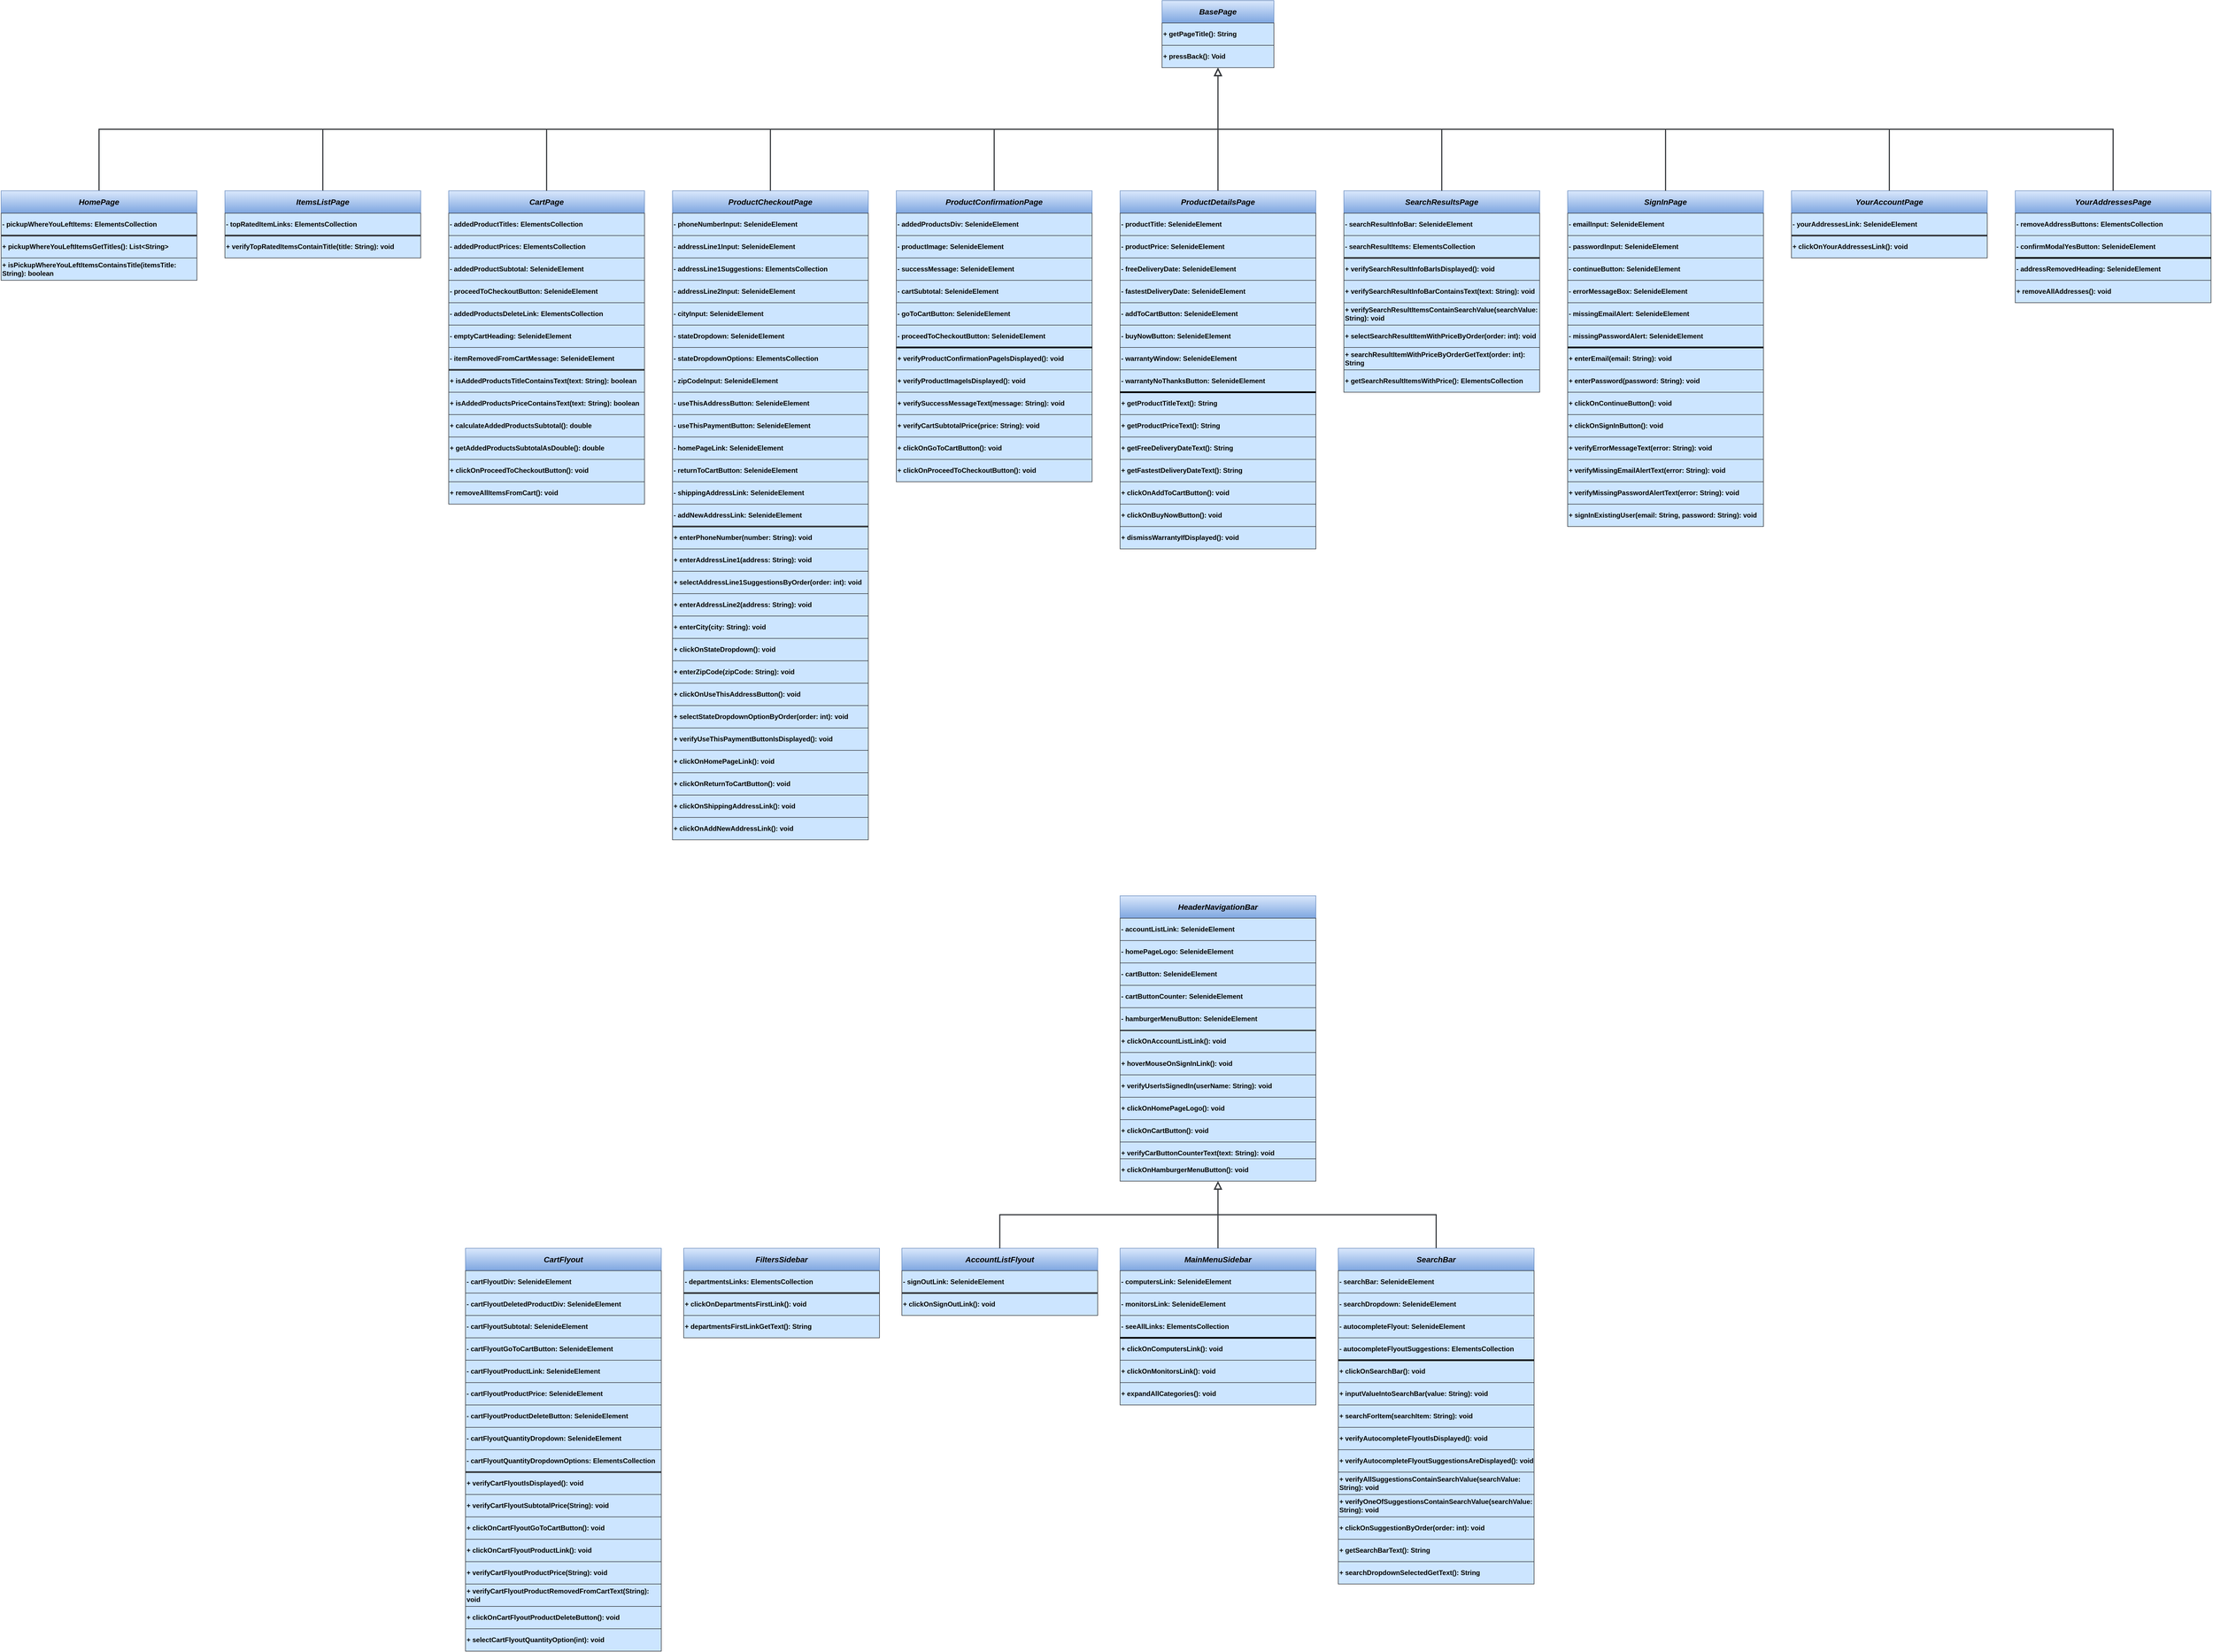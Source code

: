 <mxfile version="21.3.7" type="github">
  <diagram id="C5RBs43oDa-KdzZeNtuy" name="Page-1">
    <mxGraphModel dx="3920" dy="2389" grid="1" gridSize="10" guides="1" tooltips="1" connect="1" arrows="1" fold="1" page="1" pageScale="1" pageWidth="827" pageHeight="1169" math="0" shadow="0">
      <root>
        <mxCell id="WIyWlLk6GJQsqaUBKTNV-0" />
        <mxCell id="WIyWlLk6GJQsqaUBKTNV-1" parent="WIyWlLk6GJQsqaUBKTNV-0" />
        <mxCell id="zkfFHV4jXpPFQw0GAbJ--12" value="" style="endArrow=block;endSize=10;endFill=0;shadow=0;strokeWidth=2;rounded=0;edgeStyle=elbowEdgeStyle;elbow=vertical;entryX=0.5;entryY=1;entryDx=0;entryDy=0;exitX=0.5;exitY=0;exitDx=0;exitDy=0;fillColor=#cce5ff;strokeColor=#36393d;fontStyle=1" parent="WIyWlLk6GJQsqaUBKTNV-1" source="mnv1Gq3rmglFi_vKPT9g-12" target="mnv1Gq3rmglFi_vKPT9g-5" edge="1">
          <mxGeometry width="160" relative="1" as="geometry">
            <mxPoint x="230" y="360" as="sourcePoint" />
            <mxPoint x="800" y="180" as="targetPoint" />
          </mxGeometry>
        </mxCell>
        <mxCell id="zkfFHV4jXpPFQw0GAbJ--16" value="" style="endArrow=block;endSize=10;endFill=0;shadow=0;strokeWidth=2;rounded=0;edgeStyle=elbowEdgeStyle;elbow=vertical;entryX=0.5;entryY=1;entryDx=0;entryDy=0;exitX=0.5;exitY=0;exitDx=0;exitDy=0;fillColor=#cce5ff;strokeColor=#36393d;fontStyle=1" parent="WIyWlLk6GJQsqaUBKTNV-1" source="mnv1Gq3rmglFi_vKPT9g-21" target="mnv1Gq3rmglFi_vKPT9g-5" edge="1">
          <mxGeometry width="160" relative="1" as="geometry">
            <mxPoint x="570" y="420" as="sourcePoint" />
            <mxPoint x="800" y="190" as="targetPoint" />
          </mxGeometry>
        </mxCell>
        <mxCell id="mnv1Gq3rmglFi_vKPT9g-5" value="BasePage" style="swimlane;whiteSpace=wrap;html=1;fontFamily=Helvetica;fontSize=14;fillColor=#dae8fc;fontStyle=3;startSize=40;strokeColor=#6c8ebf;gradientColor=#7ea6e0;" vertex="1" parent="WIyWlLk6GJQsqaUBKTNV-1">
          <mxGeometry x="2085" y="10" width="200" height="120" as="geometry">
            <mxRectangle x="470" y="20" width="100" height="30" as="alternateBounds" />
          </mxGeometry>
        </mxCell>
        <mxCell id="mnv1Gq3rmglFi_vKPT9g-9" value="+ getPageTitle(): String" style="text;strokeColor=#36393d;fillColor=#cce5ff;align=left;verticalAlign=middle;rounded=0;rotation=0;whiteSpace=wrap;html=1;spacingTop=0;fontStyle=1" vertex="1" parent="mnv1Gq3rmglFi_vKPT9g-5">
          <mxGeometry y="40" width="200" height="40" as="geometry" />
        </mxCell>
        <mxCell id="mnv1Gq3rmglFi_vKPT9g-224" value="+ pressBack(): Void" style="text;strokeColor=#36393d;fillColor=#cce5ff;align=left;verticalAlign=middle;rounded=0;rotation=0;whiteSpace=wrap;html=1;spacingTop=0;fontStyle=1" vertex="1" parent="mnv1Gq3rmglFi_vKPT9g-5">
          <mxGeometry y="80" width="200" height="40" as="geometry" />
        </mxCell>
        <mxCell id="mnv1Gq3rmglFi_vKPT9g-12" value="HomePage" style="swimlane;whiteSpace=wrap;html=1;fontFamily=Helvetica;fontSize=14;fillColor=#dae8fc;fontStyle=3;startSize=40;strokeColor=#6c8ebf;gradientColor=#7ea6e0;" vertex="1" parent="WIyWlLk6GJQsqaUBKTNV-1">
          <mxGeometry x="10" y="350" width="350" height="160" as="geometry">
            <mxRectangle x="10" y="350" width="200" height="30" as="alternateBounds" />
          </mxGeometry>
        </mxCell>
        <mxCell id="mnv1Gq3rmglFi_vKPT9g-13" value="- pickupWhereYouLeftItems: ElementsCollection" style="text;strokeColor=#36393d;fillColor=#cce5ff;align=left;verticalAlign=middle;rounded=0;rotation=0;whiteSpace=wrap;html=1;spacingTop=0;fontStyle=1" vertex="1" parent="mnv1Gq3rmglFi_vKPT9g-12">
          <mxGeometry y="40" width="350" height="40" as="geometry" />
        </mxCell>
        <mxCell id="mnv1Gq3rmglFi_vKPT9g-14" value="+ pickupWhereYouLeftItemsGetTitles(): List&amp;lt;String&amp;gt;" style="text;strokeColor=#36393d;fillColor=#cce5ff;align=left;verticalAlign=middle;rounded=0;rotation=0;html=1;spacingTop=0;whiteSpace=wrap;fontStyle=1" vertex="1" parent="mnv1Gq3rmglFi_vKPT9g-12">
          <mxGeometry y="80" width="350" height="40" as="geometry" />
        </mxCell>
        <mxCell id="mnv1Gq3rmglFi_vKPT9g-15" value="+ isPickupWhereYouLeftItemsContainsTitle(itemsTitle: String): boolean" style="text;strokeColor=#36393d;fillColor=#cce5ff;align=left;verticalAlign=middle;rounded=0;rotation=0;html=1;spacingTop=0;whiteSpace=wrap;fontSize=12;fontStyle=1" vertex="1" parent="mnv1Gq3rmglFi_vKPT9g-12">
          <mxGeometry y="120" width="350" height="40" as="geometry" />
        </mxCell>
        <mxCell id="mnv1Gq3rmglFi_vKPT9g-106" value="" style="endArrow=none;html=1;rounded=0;fontFamily=Helvetica;fontSize=12;fontColor=default;fillColor=#cce5ff;strokeColor=#36393d;fontStyle=1;strokeWidth=3;entryX=1;entryY=0;entryDx=0;entryDy=0;" edge="1" parent="mnv1Gq3rmglFi_vKPT9g-12" target="mnv1Gq3rmglFi_vKPT9g-14">
          <mxGeometry width="50" height="50" relative="1" as="geometry">
            <mxPoint y="80" as="sourcePoint" />
            <mxPoint x="290" y="80" as="targetPoint" />
          </mxGeometry>
        </mxCell>
        <mxCell id="mnv1Gq3rmglFi_vKPT9g-21" value="ItemsListPage" style="swimlane;whiteSpace=wrap;html=1;fontFamily=Helvetica;fontSize=14;fillColor=#dae8fc;fontStyle=3;startSize=40;strokeColor=#6c8ebf;gradientColor=#7ea6e0;" vertex="1" parent="WIyWlLk6GJQsqaUBKTNV-1">
          <mxGeometry x="410" y="350" width="350" height="120" as="geometry">
            <mxRectangle x="410" y="350" width="200" height="30" as="alternateBounds" />
          </mxGeometry>
        </mxCell>
        <mxCell id="mnv1Gq3rmglFi_vKPT9g-22" value="- topRatedItemLinks: ElementsCollection" style="text;strokeColor=#36393d;fillColor=#cce5ff;align=left;verticalAlign=middle;rounded=0;rotation=0;whiteSpace=wrap;html=1;spacingTop=0;fontStyle=1" vertex="1" parent="mnv1Gq3rmglFi_vKPT9g-21">
          <mxGeometry y="40" width="350" height="40" as="geometry" />
        </mxCell>
        <mxCell id="mnv1Gq3rmglFi_vKPT9g-23" value="+ verifyTopRatedItemsContainTitle(title: String): void" style="text;strokeColor=#36393d;fillColor=#cce5ff;align=left;verticalAlign=middle;rounded=0;rotation=0;html=1;spacingTop=0;whiteSpace=wrap;fontStyle=1" vertex="1" parent="mnv1Gq3rmglFi_vKPT9g-21">
          <mxGeometry y="80" width="350" height="40" as="geometry" />
        </mxCell>
        <mxCell id="mnv1Gq3rmglFi_vKPT9g-105" value="" style="endArrow=none;html=1;rounded=0;fontFamily=Helvetica;fontSize=12;fontColor=default;fillColor=#cce5ff;strokeColor=#36393d;fontStyle=1;strokeWidth=3;entryX=1;entryY=0;entryDx=0;entryDy=0;" edge="1" parent="mnv1Gq3rmglFi_vKPT9g-21" target="mnv1Gq3rmglFi_vKPT9g-23">
          <mxGeometry width="50" height="50" relative="1" as="geometry">
            <mxPoint y="80" as="sourcePoint" />
            <mxPoint x="290" y="80" as="targetPoint" />
          </mxGeometry>
        </mxCell>
        <mxCell id="mnv1Gq3rmglFi_vKPT9g-26" value="CartPage" style="swimlane;whiteSpace=wrap;html=1;fontFamily=Helvetica;fontSize=14;fillColor=#dae8fc;fontStyle=3;startSize=40;strokeColor=#6c8ebf;gradientColor=#7ea6e0;" vertex="1" parent="WIyWlLk6GJQsqaUBKTNV-1">
          <mxGeometry x="810" y="350" width="350" height="560" as="geometry">
            <mxRectangle x="810" y="350" width="200" height="30" as="alternateBounds" />
          </mxGeometry>
        </mxCell>
        <mxCell id="mnv1Gq3rmglFi_vKPT9g-27" value="- addedProductTitles: ElementsCollection" style="text;strokeColor=#36393d;fillColor=#cce5ff;align=left;verticalAlign=middle;rounded=0;rotation=0;whiteSpace=wrap;html=1;spacingTop=0;fontStyle=1" vertex="1" parent="mnv1Gq3rmglFi_vKPT9g-26">
          <mxGeometry y="40" width="350" height="40" as="geometry" />
        </mxCell>
        <mxCell id="mnv1Gq3rmglFi_vKPT9g-28" value="+ isAddedProductsTitleContainsText(text: String): boolean" style="text;strokeColor=#36393d;fillColor=#cce5ff;align=left;verticalAlign=middle;rounded=0;rotation=0;html=1;spacingTop=0;whiteSpace=wrap;fontStyle=1" vertex="1" parent="mnv1Gq3rmglFi_vKPT9g-26">
          <mxGeometry y="320" width="350" height="40" as="geometry" />
        </mxCell>
        <mxCell id="mnv1Gq3rmglFi_vKPT9g-31" value="- addedProductPrices: ElementsCollection" style="text;strokeColor=#36393d;fillColor=#cce5ff;align=left;verticalAlign=middle;rounded=0;rotation=0;whiteSpace=wrap;html=1;spacingTop=0;fontStyle=1" vertex="1" parent="mnv1Gq3rmglFi_vKPT9g-26">
          <mxGeometry y="80" width="350" height="40" as="geometry" />
        </mxCell>
        <mxCell id="mnv1Gq3rmglFi_vKPT9g-32" value="- addedProductSubtotal: SelenideElement" style="text;strokeColor=#36393d;fillColor=#cce5ff;align=left;verticalAlign=middle;rounded=0;rotation=0;whiteSpace=wrap;html=1;spacingTop=0;fontStyle=1" vertex="1" parent="mnv1Gq3rmglFi_vKPT9g-26">
          <mxGeometry y="120" width="350" height="40" as="geometry" />
        </mxCell>
        <mxCell id="mnv1Gq3rmglFi_vKPT9g-33" value="- proceedToCheckoutButton: SelenideElement" style="text;strokeColor=#36393d;fillColor=#cce5ff;align=left;verticalAlign=middle;rounded=0;rotation=0;whiteSpace=wrap;html=1;spacingTop=0;fontStyle=1" vertex="1" parent="mnv1Gq3rmglFi_vKPT9g-26">
          <mxGeometry y="160" width="350" height="40" as="geometry" />
        </mxCell>
        <mxCell id="mnv1Gq3rmglFi_vKPT9g-34" value="- addedProductsDeleteLink: ElementsCollection" style="text;strokeColor=#36393d;fillColor=#cce5ff;align=left;verticalAlign=middle;rounded=0;rotation=0;whiteSpace=wrap;html=1;spacingTop=0;fontStyle=1" vertex="1" parent="mnv1Gq3rmglFi_vKPT9g-26">
          <mxGeometry y="200" width="350" height="40" as="geometry" />
        </mxCell>
        <mxCell id="mnv1Gq3rmglFi_vKPT9g-35" value="- emptyCartHeading: SelenideElement" style="text;strokeColor=#36393d;fillColor=#cce5ff;align=left;verticalAlign=middle;rounded=0;rotation=0;whiteSpace=wrap;html=1;spacingTop=0;fontStyle=1" vertex="1" parent="mnv1Gq3rmglFi_vKPT9g-26">
          <mxGeometry y="240" width="350" height="40" as="geometry" />
        </mxCell>
        <mxCell id="mnv1Gq3rmglFi_vKPT9g-36" value="- itemRemovedFromCartMessage: SelenideElement" style="text;strokeColor=#36393d;fillColor=#cce5ff;align=left;verticalAlign=middle;rounded=0;rotation=0;whiteSpace=wrap;html=1;spacingTop=0;fontStyle=1" vertex="1" parent="mnv1Gq3rmglFi_vKPT9g-26">
          <mxGeometry y="280" width="350" height="40" as="geometry" />
        </mxCell>
        <mxCell id="mnv1Gq3rmglFi_vKPT9g-37" value="+ isAddedProductsPriceContainsText(text: String): boolean" style="text;strokeColor=#36393d;fillColor=#cce5ff;align=left;verticalAlign=middle;rounded=0;rotation=0;html=1;spacingTop=0;whiteSpace=wrap;fontStyle=1" vertex="1" parent="mnv1Gq3rmglFi_vKPT9g-26">
          <mxGeometry y="360" width="350" height="40" as="geometry" />
        </mxCell>
        <mxCell id="mnv1Gq3rmglFi_vKPT9g-38" value="+ calculateAddedProductsSubtotal(): double" style="text;strokeColor=#36393d;fillColor=#cce5ff;align=left;verticalAlign=middle;rounded=0;rotation=0;html=1;spacingTop=0;whiteSpace=wrap;fontStyle=1" vertex="1" parent="mnv1Gq3rmglFi_vKPT9g-26">
          <mxGeometry y="400" width="350" height="40" as="geometry" />
        </mxCell>
        <mxCell id="mnv1Gq3rmglFi_vKPT9g-39" value="+ getAddedProductsSubtotalAsDouble(): double" style="text;strokeColor=#36393d;fillColor=#cce5ff;align=left;verticalAlign=middle;rounded=0;rotation=0;html=1;spacingTop=0;whiteSpace=wrap;fontStyle=1" vertex="1" parent="mnv1Gq3rmglFi_vKPT9g-26">
          <mxGeometry y="440" width="350" height="40" as="geometry" />
        </mxCell>
        <mxCell id="mnv1Gq3rmglFi_vKPT9g-40" value="+ clickOnProceedToCheckoutButton(): void" style="text;strokeColor=#36393d;fillColor=#cce5ff;align=left;verticalAlign=middle;rounded=0;rotation=0;html=1;spacingTop=0;whiteSpace=wrap;fontStyle=1" vertex="1" parent="mnv1Gq3rmglFi_vKPT9g-26">
          <mxGeometry y="480" width="350" height="40" as="geometry" />
        </mxCell>
        <mxCell id="mnv1Gq3rmglFi_vKPT9g-41" value="+ removeAllItemsFromCart(): void" style="text;strokeColor=#36393d;fillColor=#cce5ff;align=left;verticalAlign=middle;rounded=0;rotation=0;html=1;spacingTop=0;whiteSpace=wrap;fontStyle=1" vertex="1" parent="mnv1Gq3rmglFi_vKPT9g-26">
          <mxGeometry y="520" width="350" height="40" as="geometry" />
        </mxCell>
        <mxCell id="mnv1Gq3rmglFi_vKPT9g-104" value="" style="endArrow=none;html=1;rounded=0;fontFamily=Helvetica;fontSize=12;fontColor=default;fillColor=#cce5ff;strokeColor=#36393d;fontStyle=1;strokeWidth=3;entryX=1;entryY=1;entryDx=0;entryDy=0;" edge="1" parent="mnv1Gq3rmglFi_vKPT9g-26" target="mnv1Gq3rmglFi_vKPT9g-36">
          <mxGeometry width="50" height="50" relative="1" as="geometry">
            <mxPoint y="320" as="sourcePoint" />
            <mxPoint x="290" y="320" as="targetPoint" />
          </mxGeometry>
        </mxCell>
        <mxCell id="mnv1Gq3rmglFi_vKPT9g-30" value="" style="endArrow=block;endSize=10;endFill=0;shadow=0;strokeWidth=2;rounded=0;edgeStyle=elbowEdgeStyle;elbow=vertical;entryX=0.5;entryY=1;entryDx=0;entryDy=0;exitX=0.5;exitY=0;exitDx=0;exitDy=0;fillColor=#cce5ff;strokeColor=#36393d;fontStyle=1" edge="1" parent="WIyWlLk6GJQsqaUBKTNV-1" source="mnv1Gq3rmglFi_vKPT9g-26" target="mnv1Gq3rmglFi_vKPT9g-5">
          <mxGeometry width="160" relative="1" as="geometry">
            <mxPoint x="920" y="310" as="sourcePoint" />
            <mxPoint x="920" y="150" as="targetPoint" />
          </mxGeometry>
        </mxCell>
        <mxCell id="mnv1Gq3rmglFi_vKPT9g-42" value="ProductCheckoutPage" style="swimlane;whiteSpace=wrap;html=1;fontFamily=Helvetica;fontSize=14;fillColor=#dae8fc;fontStyle=3;startSize=40;strokeColor=#6c8ebf;gradientColor=#7ea6e0;" vertex="1" parent="WIyWlLk6GJQsqaUBKTNV-1">
          <mxGeometry x="1210" y="350" width="350" height="1160" as="geometry">
            <mxRectangle x="1190" y="350" width="200" height="30" as="alternateBounds" />
          </mxGeometry>
        </mxCell>
        <mxCell id="mnv1Gq3rmglFi_vKPT9g-43" value="- phoneNumberInput: SelenideElement" style="text;strokeColor=#36393d;fillColor=#cce5ff;align=left;verticalAlign=middle;rounded=0;rotation=0;whiteSpace=wrap;html=1;spacingTop=0;fontStyle=1" vertex="1" parent="mnv1Gq3rmglFi_vKPT9g-42">
          <mxGeometry y="40" width="350" height="40" as="geometry" />
        </mxCell>
        <mxCell id="mnv1Gq3rmglFi_vKPT9g-44" value="+ enterPhoneNumber(number: String): void" style="text;strokeColor=#36393d;fillColor=#cce5ff;align=left;verticalAlign=middle;rounded=0;rotation=0;html=1;spacingTop=0;whiteSpace=wrap;fontStyle=1" vertex="1" parent="mnv1Gq3rmglFi_vKPT9g-42">
          <mxGeometry y="600" width="350" height="40" as="geometry" />
        </mxCell>
        <mxCell id="mnv1Gq3rmglFi_vKPT9g-46" value="- addressLine1Input: SelenideElement" style="text;strokeColor=#36393d;fillColor=#cce5ff;align=left;verticalAlign=middle;rounded=0;rotation=0;whiteSpace=wrap;html=1;spacingTop=0;fontStyle=1" vertex="1" parent="mnv1Gq3rmglFi_vKPT9g-42">
          <mxGeometry y="80" width="350" height="40" as="geometry" />
        </mxCell>
        <mxCell id="mnv1Gq3rmglFi_vKPT9g-47" value="- addressLine1Suggestions: ElementsCollection" style="text;strokeColor=#36393d;fillColor=#cce5ff;align=left;verticalAlign=middle;rounded=0;rotation=0;whiteSpace=wrap;html=1;spacingTop=0;fontStyle=1" vertex="1" parent="mnv1Gq3rmglFi_vKPT9g-42">
          <mxGeometry y="120" width="350" height="40" as="geometry" />
        </mxCell>
        <mxCell id="mnv1Gq3rmglFi_vKPT9g-48" value="- addressLine2Input: SelenideElement" style="text;strokeColor=#36393d;fillColor=#cce5ff;align=left;verticalAlign=middle;rounded=0;rotation=0;whiteSpace=wrap;html=1;spacingTop=0;fontStyle=1" vertex="1" parent="mnv1Gq3rmglFi_vKPT9g-42">
          <mxGeometry y="160" width="350" height="40" as="geometry" />
        </mxCell>
        <mxCell id="mnv1Gq3rmglFi_vKPT9g-49" value="- cityInput: SelenideElement" style="text;strokeColor=#36393d;fillColor=#cce5ff;align=left;verticalAlign=middle;rounded=0;rotation=0;whiteSpace=wrap;html=1;spacingTop=0;fontStyle=1" vertex="1" parent="mnv1Gq3rmglFi_vKPT9g-42">
          <mxGeometry y="200" width="350" height="40" as="geometry" />
        </mxCell>
        <mxCell id="mnv1Gq3rmglFi_vKPT9g-50" value="- stateDropdown: SelenideElement" style="text;strokeColor=#36393d;fillColor=#cce5ff;align=left;verticalAlign=middle;rounded=0;rotation=0;whiteSpace=wrap;html=1;spacingTop=0;fontStyle=1" vertex="1" parent="mnv1Gq3rmglFi_vKPT9g-42">
          <mxGeometry y="240" width="350" height="40" as="geometry" />
        </mxCell>
        <mxCell id="mnv1Gq3rmglFi_vKPT9g-51" value="- stateDropdownOptions: ElementsCollection" style="text;strokeColor=#36393d;fillColor=#cce5ff;align=left;verticalAlign=middle;rounded=0;rotation=0;whiteSpace=wrap;html=1;spacingTop=0;fontStyle=1" vertex="1" parent="mnv1Gq3rmglFi_vKPT9g-42">
          <mxGeometry y="280" width="350" height="40" as="geometry" />
        </mxCell>
        <mxCell id="mnv1Gq3rmglFi_vKPT9g-52" value="+ enterAddressLine1(address: String): void" style="text;strokeColor=#36393d;fillColor=#cce5ff;align=left;verticalAlign=middle;rounded=0;rotation=0;html=1;spacingTop=0;whiteSpace=wrap;fontStyle=1" vertex="1" parent="mnv1Gq3rmglFi_vKPT9g-42">
          <mxGeometry y="640" width="350" height="40" as="geometry" />
        </mxCell>
        <mxCell id="mnv1Gq3rmglFi_vKPT9g-53" value="+ selectAddressLine1SuggestionsByOrder(order: int): void" style="text;strokeColor=#36393d;fillColor=#cce5ff;align=left;verticalAlign=middle;rounded=0;rotation=0;html=1;spacingTop=0;whiteSpace=wrap;fontStyle=1" vertex="1" parent="mnv1Gq3rmglFi_vKPT9g-42">
          <mxGeometry y="680" width="350" height="40" as="geometry" />
        </mxCell>
        <mxCell id="mnv1Gq3rmglFi_vKPT9g-54" value="+ enterAddressLine2(address: String): void" style="text;strokeColor=#36393d;fillColor=#cce5ff;align=left;verticalAlign=middle;rounded=0;rotation=0;html=1;spacingTop=0;whiteSpace=wrap;fontStyle=1" vertex="1" parent="mnv1Gq3rmglFi_vKPT9g-42">
          <mxGeometry y="720" width="350" height="40" as="geometry" />
        </mxCell>
        <mxCell id="mnv1Gq3rmglFi_vKPT9g-55" value="+ enterCity(city: String): void" style="text;strokeColor=#36393d;fillColor=#cce5ff;align=left;verticalAlign=middle;rounded=0;rotation=0;html=1;spacingTop=0;whiteSpace=wrap;fontStyle=1" vertex="1" parent="mnv1Gq3rmglFi_vKPT9g-42">
          <mxGeometry y="760" width="350" height="40" as="geometry" />
        </mxCell>
        <mxCell id="mnv1Gq3rmglFi_vKPT9g-58" value="- zipCodeInput: SelenideElement" style="text;strokeColor=#36393d;fillColor=#cce5ff;align=left;verticalAlign=middle;rounded=0;rotation=0;whiteSpace=wrap;html=1;spacingTop=0;fontStyle=1" vertex="1" parent="mnv1Gq3rmglFi_vKPT9g-42">
          <mxGeometry y="320" width="350" height="40" as="geometry" />
        </mxCell>
        <mxCell id="mnv1Gq3rmglFi_vKPT9g-59" value="- useThisAddressButton: SelenideElement" style="text;strokeColor=#36393d;fillColor=#cce5ff;align=left;verticalAlign=middle;rounded=0;rotation=0;whiteSpace=wrap;html=1;spacingTop=0;fontStyle=1" vertex="1" parent="mnv1Gq3rmglFi_vKPT9g-42">
          <mxGeometry y="360" width="350" height="40" as="geometry" />
        </mxCell>
        <mxCell id="mnv1Gq3rmglFi_vKPT9g-60" value="- useThisPaymentButton: SelenideElement" style="text;strokeColor=#36393d;fillColor=#cce5ff;align=left;verticalAlign=middle;rounded=0;rotation=0;whiteSpace=wrap;html=1;spacingTop=0;fontStyle=1" vertex="1" parent="mnv1Gq3rmglFi_vKPT9g-42">
          <mxGeometry y="400" width="350" height="40" as="geometry" />
        </mxCell>
        <mxCell id="mnv1Gq3rmglFi_vKPT9g-61" value="- homePageLink: SelenideElement" style="text;strokeColor=#36393d;fillColor=#cce5ff;align=left;verticalAlign=middle;rounded=0;rotation=0;whiteSpace=wrap;html=1;spacingTop=0;fontStyle=1" vertex="1" parent="mnv1Gq3rmglFi_vKPT9g-42">
          <mxGeometry y="440" width="350" height="40" as="geometry" />
        </mxCell>
        <mxCell id="mnv1Gq3rmglFi_vKPT9g-62" value="- returnToCartButton: SelenideElement" style="text;strokeColor=#36393d;fillColor=#cce5ff;align=left;verticalAlign=middle;rounded=0;rotation=0;whiteSpace=wrap;html=1;spacingTop=0;fontStyle=1" vertex="1" parent="mnv1Gq3rmglFi_vKPT9g-42">
          <mxGeometry y="480" width="350" height="40" as="geometry" />
        </mxCell>
        <mxCell id="mnv1Gq3rmglFi_vKPT9g-63" value="- shippingAddressLink: SelenideElement" style="text;strokeColor=#36393d;fillColor=#cce5ff;align=left;verticalAlign=middle;rounded=0;rotation=0;whiteSpace=wrap;html=1;spacingTop=0;fontStyle=1" vertex="1" parent="mnv1Gq3rmglFi_vKPT9g-42">
          <mxGeometry y="520" width="350" height="40" as="geometry" />
        </mxCell>
        <mxCell id="mnv1Gq3rmglFi_vKPT9g-64" value="- addNewAddressLink: SelenideElement" style="text;strokeColor=#36393d;fillColor=#cce5ff;align=left;verticalAlign=middle;rounded=0;rotation=0;whiteSpace=wrap;html=1;spacingTop=0;fontStyle=1" vertex="1" parent="mnv1Gq3rmglFi_vKPT9g-42">
          <mxGeometry y="560" width="350" height="40" as="geometry" />
        </mxCell>
        <mxCell id="mnv1Gq3rmglFi_vKPT9g-56" value="+ clickOnStateDropdown(): void" style="text;strokeColor=#36393d;fillColor=#cce5ff;align=left;verticalAlign=middle;rounded=0;rotation=0;html=1;spacingTop=0;whiteSpace=wrap;fontStyle=1" vertex="1" parent="mnv1Gq3rmglFi_vKPT9g-42">
          <mxGeometry y="800" width="350" height="40" as="geometry" />
        </mxCell>
        <mxCell id="mnv1Gq3rmglFi_vKPT9g-65" value="+ enterZipCode(zipCode: String): void" style="text;strokeColor=#36393d;fillColor=#cce5ff;align=left;verticalAlign=middle;rounded=0;rotation=0;html=1;spacingTop=0;whiteSpace=wrap;fontStyle=1" vertex="1" parent="mnv1Gq3rmglFi_vKPT9g-42">
          <mxGeometry y="840" width="350" height="40" as="geometry" />
        </mxCell>
        <mxCell id="mnv1Gq3rmglFi_vKPT9g-66" value="+ clickOnUseThisAddressButton(): void" style="text;strokeColor=#36393d;fillColor=#cce5ff;align=left;verticalAlign=middle;rounded=0;rotation=0;html=1;spacingTop=0;whiteSpace=wrap;fontStyle=1" vertex="1" parent="mnv1Gq3rmglFi_vKPT9g-42">
          <mxGeometry y="880" width="350" height="40" as="geometry" />
        </mxCell>
        <mxCell id="mnv1Gq3rmglFi_vKPT9g-67" value="+ selectStateDropdownOptionByOrder(order: int): void" style="text;strokeColor=#36393d;fillColor=#cce5ff;align=left;verticalAlign=middle;rounded=0;rotation=0;html=1;spacingTop=0;whiteSpace=wrap;fontStyle=1" vertex="1" parent="mnv1Gq3rmglFi_vKPT9g-42">
          <mxGeometry y="920" width="350" height="40" as="geometry" />
        </mxCell>
        <mxCell id="mnv1Gq3rmglFi_vKPT9g-68" value="+ verifyUseThisPaymentButtonIsDisplayed(): void" style="text;strokeColor=#36393d;fillColor=#cce5ff;align=left;verticalAlign=middle;rounded=0;rotation=0;html=1;spacingTop=0;whiteSpace=wrap;fontStyle=1" vertex="1" parent="mnv1Gq3rmglFi_vKPT9g-42">
          <mxGeometry y="960" width="350" height="40" as="geometry" />
        </mxCell>
        <mxCell id="mnv1Gq3rmglFi_vKPT9g-69" value="+ clickOnHomePageLink(): void" style="text;strokeColor=#36393d;fillColor=#cce5ff;align=left;verticalAlign=middle;rounded=0;rotation=0;html=1;spacingTop=0;whiteSpace=wrap;fontStyle=1" vertex="1" parent="mnv1Gq3rmglFi_vKPT9g-42">
          <mxGeometry y="1000" width="350" height="40" as="geometry" />
        </mxCell>
        <mxCell id="mnv1Gq3rmglFi_vKPT9g-70" value="+ clickOnReturnToCartButton(): void" style="text;strokeColor=#36393d;fillColor=#cce5ff;align=left;verticalAlign=middle;rounded=0;rotation=0;html=1;spacingTop=0;whiteSpace=wrap;fontStyle=1" vertex="1" parent="mnv1Gq3rmglFi_vKPT9g-42">
          <mxGeometry y="1040" width="350" height="40" as="geometry" />
        </mxCell>
        <mxCell id="mnv1Gq3rmglFi_vKPT9g-71" value="+ clickOnShippingAddressLink(): void" style="text;strokeColor=#36393d;fillColor=#cce5ff;align=left;verticalAlign=middle;rounded=0;rotation=0;html=1;spacingTop=0;whiteSpace=wrap;fontStyle=1" vertex="1" parent="mnv1Gq3rmglFi_vKPT9g-42">
          <mxGeometry y="1080" width="350" height="40" as="geometry" />
        </mxCell>
        <mxCell id="mnv1Gq3rmglFi_vKPT9g-72" value="+ clickOnAddNewAddressLink(): void" style="text;strokeColor=#36393d;fillColor=#cce5ff;align=left;verticalAlign=middle;rounded=0;rotation=0;html=1;spacingTop=0;whiteSpace=wrap;fontStyle=1" vertex="1" parent="mnv1Gq3rmglFi_vKPT9g-42">
          <mxGeometry y="1120" width="350" height="40" as="geometry" />
        </mxCell>
        <mxCell id="mnv1Gq3rmglFi_vKPT9g-103" value="" style="endArrow=none;html=1;rounded=0;fontFamily=Helvetica;fontSize=12;fontColor=default;fillColor=#cce5ff;strokeColor=#36393d;fontStyle=1;strokeWidth=3;exitX=0;exitY=0;exitDx=0;exitDy=0;entryX=1;entryY=0;entryDx=0;entryDy=0;" edge="1" parent="mnv1Gq3rmglFi_vKPT9g-42" source="mnv1Gq3rmglFi_vKPT9g-44" target="mnv1Gq3rmglFi_vKPT9g-44">
          <mxGeometry width="50" height="50" relative="1" as="geometry">
            <mxPoint x="314" y="640" as="sourcePoint" />
            <mxPoint x="604" y="640" as="targetPoint" />
          </mxGeometry>
        </mxCell>
        <mxCell id="mnv1Gq3rmglFi_vKPT9g-57" value="" style="endArrow=block;endSize=10;endFill=0;shadow=0;strokeWidth=2;rounded=0;edgeStyle=elbowEdgeStyle;elbow=vertical;entryX=0.5;entryY=1;entryDx=0;entryDy=0;exitX=0.5;exitY=0;exitDx=0;exitDy=0;fillColor=#cce5ff;strokeColor=#36393d;fontStyle=1" edge="1" parent="WIyWlLk6GJQsqaUBKTNV-1" source="mnv1Gq3rmglFi_vKPT9g-42" target="mnv1Gq3rmglFi_vKPT9g-5">
          <mxGeometry width="160" relative="1" as="geometry">
            <mxPoint x="1200" y="300" as="sourcePoint" />
            <mxPoint x="1200" y="140" as="targetPoint" />
          </mxGeometry>
        </mxCell>
        <mxCell id="mnv1Gq3rmglFi_vKPT9g-73" value="ProductConfirmationPage" style="swimlane;whiteSpace=wrap;html=1;fontFamily=Helvetica;fontSize=14;fillColor=#dae8fc;fontStyle=3;startSize=40;strokeColor=#6c8ebf;gradientColor=#7ea6e0;" vertex="1" parent="WIyWlLk6GJQsqaUBKTNV-1">
          <mxGeometry x="1610" y="350" width="350" height="520" as="geometry">
            <mxRectangle x="1610" y="350" width="200" height="30" as="alternateBounds" />
          </mxGeometry>
        </mxCell>
        <mxCell id="mnv1Gq3rmglFi_vKPT9g-84" value="+ verifySuccessMessageText(message: String): void" style="text;strokeColor=#36393d;fillColor=#cce5ff;align=left;verticalAlign=middle;rounded=0;rotation=0;html=1;spacingTop=0;whiteSpace=wrap;fontStyle=1" vertex="1" parent="mnv1Gq3rmglFi_vKPT9g-73">
          <mxGeometry y="360" width="350" height="40" as="geometry" />
        </mxCell>
        <mxCell id="mnv1Gq3rmglFi_vKPT9g-85" value="+ verifyCartSubtotalPrice(price: String): void" style="text;strokeColor=#36393d;fillColor=#cce5ff;align=left;verticalAlign=middle;rounded=0;rotation=0;html=1;spacingTop=0;whiteSpace=wrap;fontStyle=1" vertex="1" parent="mnv1Gq3rmglFi_vKPT9g-73">
          <mxGeometry y="400" width="350" height="40" as="geometry" />
        </mxCell>
        <mxCell id="mnv1Gq3rmglFi_vKPT9g-86" value="+ clickOnGoToCartButton(): void" style="text;strokeColor=#36393d;fillColor=#cce5ff;align=left;verticalAlign=middle;rounded=0;rotation=0;html=1;spacingTop=0;whiteSpace=wrap;fontStyle=1" vertex="1" parent="mnv1Gq3rmglFi_vKPT9g-73">
          <mxGeometry y="440" width="350" height="40" as="geometry" />
        </mxCell>
        <mxCell id="mnv1Gq3rmglFi_vKPT9g-87" value="+ clickOnProceedToCheckoutButton(): void" style="text;strokeColor=#36393d;fillColor=#cce5ff;align=left;verticalAlign=middle;rounded=0;rotation=0;html=1;spacingTop=0;whiteSpace=wrap;fontStyle=1" vertex="1" parent="mnv1Gq3rmglFi_vKPT9g-73">
          <mxGeometry y="480" width="350" height="40" as="geometry" />
        </mxCell>
        <mxCell id="mnv1Gq3rmglFi_vKPT9g-152" value="- addedProductsDiv: SelenideElement" style="text;strokeColor=#36393d;fillColor=#cce5ff;align=left;verticalAlign=middle;rounded=0;rotation=0;whiteSpace=wrap;html=1;spacingTop=0;fontStyle=1" vertex="1" parent="mnv1Gq3rmglFi_vKPT9g-73">
          <mxGeometry y="40" width="350" height="40" as="geometry" />
        </mxCell>
        <mxCell id="mnv1Gq3rmglFi_vKPT9g-153" value="- productImage: SelenideElement" style="text;strokeColor=#36393d;fillColor=#cce5ff;align=left;verticalAlign=middle;rounded=0;rotation=0;whiteSpace=wrap;html=1;spacingTop=0;fontStyle=1" vertex="1" parent="mnv1Gq3rmglFi_vKPT9g-73">
          <mxGeometry y="80" width="350" height="40" as="geometry" />
        </mxCell>
        <mxCell id="mnv1Gq3rmglFi_vKPT9g-154" value="- successMessage: SelenideElement" style="text;strokeColor=#36393d;fillColor=#cce5ff;align=left;verticalAlign=middle;rounded=0;rotation=0;whiteSpace=wrap;html=1;spacingTop=0;fontStyle=1" vertex="1" parent="mnv1Gq3rmglFi_vKPT9g-73">
          <mxGeometry y="120" width="350" height="40" as="geometry" />
        </mxCell>
        <mxCell id="mnv1Gq3rmglFi_vKPT9g-155" value="- cartSubtotal: SelenideElement" style="text;strokeColor=#36393d;fillColor=#cce5ff;align=left;verticalAlign=middle;rounded=0;rotation=0;whiteSpace=wrap;html=1;spacingTop=0;fontStyle=1" vertex="1" parent="mnv1Gq3rmglFi_vKPT9g-73">
          <mxGeometry y="160" width="350" height="40" as="geometry" />
        </mxCell>
        <mxCell id="mnv1Gq3rmglFi_vKPT9g-156" value="- goToCartButton: SelenideElement" style="text;strokeColor=#36393d;fillColor=#cce5ff;align=left;verticalAlign=middle;rounded=0;rotation=0;whiteSpace=wrap;html=1;spacingTop=0;fontStyle=1" vertex="1" parent="mnv1Gq3rmglFi_vKPT9g-73">
          <mxGeometry y="200" width="350" height="40" as="geometry" />
        </mxCell>
        <mxCell id="mnv1Gq3rmglFi_vKPT9g-157" value="- proceedToCheckoutButton: SelenideElement" style="text;strokeColor=#36393d;fillColor=#cce5ff;align=left;verticalAlign=middle;rounded=0;rotation=0;whiteSpace=wrap;html=1;spacingTop=0;fontStyle=1" vertex="1" parent="mnv1Gq3rmglFi_vKPT9g-73">
          <mxGeometry y="240" width="350" height="40" as="geometry" />
        </mxCell>
        <mxCell id="mnv1Gq3rmglFi_vKPT9g-158" value="+ verifyProductConfirmationPageIsDisplayed(): void" style="text;strokeColor=#36393d;fillColor=#cce5ff;align=left;verticalAlign=middle;rounded=0;rotation=0;html=1;spacingTop=0;whiteSpace=wrap;fontStyle=1" vertex="1" parent="mnv1Gq3rmglFi_vKPT9g-73">
          <mxGeometry y="280" width="350" height="40" as="geometry" />
        </mxCell>
        <mxCell id="mnv1Gq3rmglFi_vKPT9g-159" value="+ verifyProductImageIsDisplayed(): void" style="text;strokeColor=#36393d;fillColor=#cce5ff;align=left;verticalAlign=middle;rounded=0;rotation=0;html=1;spacingTop=0;whiteSpace=wrap;fontStyle=1" vertex="1" parent="mnv1Gq3rmglFi_vKPT9g-73">
          <mxGeometry y="320" width="350" height="40" as="geometry" />
        </mxCell>
        <mxCell id="mnv1Gq3rmglFi_vKPT9g-160" value="" style="endArrow=none;html=1;rounded=0;fontFamily=Helvetica;fontSize=12;fontColor=default;entryX=1;entryY=0;entryDx=0;entryDy=0;exitX=0;exitY=0;exitDx=0;exitDy=0;strokeWidth=3;" edge="1" parent="mnv1Gq3rmglFi_vKPT9g-73" source="mnv1Gq3rmglFi_vKPT9g-158" target="mnv1Gq3rmglFi_vKPT9g-158">
          <mxGeometry width="50" height="50" relative="1" as="geometry">
            <mxPoint x="-220" y="430" as="sourcePoint" />
            <mxPoint x="-170" y="380" as="targetPoint" />
          </mxGeometry>
        </mxCell>
        <mxCell id="mnv1Gq3rmglFi_vKPT9g-89" value="" style="endArrow=block;endSize=10;endFill=0;shadow=0;strokeWidth=2;rounded=0;edgeStyle=elbowEdgeStyle;elbow=vertical;entryX=0.5;entryY=1;entryDx=0;entryDy=0;exitX=0.5;exitY=0;exitDx=0;exitDy=0;fillColor=#cce5ff;strokeColor=#36393d;fontStyle=1" edge="1" parent="WIyWlLk6GJQsqaUBKTNV-1" source="mnv1Gq3rmglFi_vKPT9g-73" target="mnv1Gq3rmglFi_vKPT9g-5">
          <mxGeometry width="160" relative="1" as="geometry">
            <mxPoint x="1626" y="250" as="sourcePoint" />
            <mxPoint x="1290" y="90" as="targetPoint" />
          </mxGeometry>
        </mxCell>
        <mxCell id="mnv1Gq3rmglFi_vKPT9g-107" value="ProductDetailsPage" style="swimlane;whiteSpace=wrap;html=1;fontFamily=Helvetica;fontSize=14;fillColor=#dae8fc;fontStyle=3;startSize=40;strokeColor=#6c8ebf;gradientColor=#7ea6e0;" vertex="1" parent="WIyWlLk6GJQsqaUBKTNV-1">
          <mxGeometry x="2010" y="350" width="350" height="640" as="geometry">
            <mxRectangle x="2010" y="350" width="200" height="30" as="alternateBounds" />
          </mxGeometry>
        </mxCell>
        <mxCell id="mnv1Gq3rmglFi_vKPT9g-115" value="+ getProductPriceText(): String" style="text;strokeColor=#36393d;fillColor=#cce5ff;align=left;verticalAlign=middle;rounded=0;rotation=0;html=1;spacingTop=0;whiteSpace=wrap;fontStyle=1" vertex="1" parent="mnv1Gq3rmglFi_vKPT9g-107">
          <mxGeometry y="400" width="350" height="40" as="geometry" />
        </mxCell>
        <mxCell id="mnv1Gq3rmglFi_vKPT9g-116" value="+ getFreeDeliveryDateText(): String" style="text;strokeColor=#36393d;fillColor=#cce5ff;align=left;verticalAlign=middle;rounded=0;rotation=0;html=1;spacingTop=0;whiteSpace=wrap;fontStyle=1" vertex="1" parent="mnv1Gq3rmglFi_vKPT9g-107">
          <mxGeometry y="440" width="350" height="40" as="geometry" />
        </mxCell>
        <mxCell id="mnv1Gq3rmglFi_vKPT9g-117" value="+ getFastestDeliveryDateText(): String" style="text;strokeColor=#36393d;fillColor=#cce5ff;align=left;verticalAlign=middle;rounded=0;rotation=0;html=1;spacingTop=0;whiteSpace=wrap;fontStyle=1" vertex="1" parent="mnv1Gq3rmglFi_vKPT9g-107">
          <mxGeometry y="480" width="350" height="40" as="geometry" />
        </mxCell>
        <mxCell id="mnv1Gq3rmglFi_vKPT9g-118" value="+ clickOnAddToCartButton(): void" style="text;strokeColor=#36393d;fillColor=#cce5ff;align=left;verticalAlign=middle;rounded=0;rotation=0;html=1;spacingTop=0;whiteSpace=wrap;fontStyle=1" vertex="1" parent="mnv1Gq3rmglFi_vKPT9g-107">
          <mxGeometry y="520" width="350" height="40" as="geometry" />
        </mxCell>
        <mxCell id="mnv1Gq3rmglFi_vKPT9g-119" value="+ clickOnBuyNowButton(): void" style="text;strokeColor=#36393d;fillColor=#cce5ff;align=left;verticalAlign=middle;rounded=0;rotation=0;html=1;spacingTop=0;whiteSpace=wrap;fontStyle=1" vertex="1" parent="mnv1Gq3rmglFi_vKPT9g-107">
          <mxGeometry y="560" width="350" height="40" as="geometry" />
        </mxCell>
        <mxCell id="mnv1Gq3rmglFi_vKPT9g-124" value="+ dismissWarrantyIfDisplayed(): void" style="text;strokeColor=#36393d;fillColor=#cce5ff;align=left;verticalAlign=middle;rounded=0;rotation=0;html=1;spacingTop=0;whiteSpace=wrap;fontStyle=1" vertex="1" parent="mnv1Gq3rmglFi_vKPT9g-107">
          <mxGeometry y="600" width="350" height="40" as="geometry" />
        </mxCell>
        <mxCell id="mnv1Gq3rmglFi_vKPT9g-163" value="- freeDeliveryDate: SelenideElement" style="text;strokeColor=#36393d;fillColor=#cce5ff;align=left;verticalAlign=middle;rounded=0;rotation=0;whiteSpace=wrap;html=1;spacingTop=0;fontStyle=1" vertex="1" parent="mnv1Gq3rmglFi_vKPT9g-107">
          <mxGeometry y="120" width="350" height="40" as="geometry" />
        </mxCell>
        <mxCell id="mnv1Gq3rmglFi_vKPT9g-164" value="- fastestDeliveryDate: SelenideElement" style="text;strokeColor=#36393d;fillColor=#cce5ff;align=left;verticalAlign=middle;rounded=0;rotation=0;whiteSpace=wrap;html=1;spacingTop=0;fontStyle=1" vertex="1" parent="mnv1Gq3rmglFi_vKPT9g-107">
          <mxGeometry y="160" width="350" height="40" as="geometry" />
        </mxCell>
        <mxCell id="mnv1Gq3rmglFi_vKPT9g-166" value="- buyNowButton: SelenideElement" style="text;strokeColor=#36393d;fillColor=#cce5ff;align=left;verticalAlign=middle;rounded=0;rotation=0;whiteSpace=wrap;html=1;spacingTop=0;fontStyle=1" vertex="1" parent="mnv1Gq3rmglFi_vKPT9g-107">
          <mxGeometry y="240" width="350" height="40" as="geometry" />
        </mxCell>
        <mxCell id="mnv1Gq3rmglFi_vKPT9g-167" value="- warrantyWindow: SelenideElement" style="text;strokeColor=#36393d;fillColor=#cce5ff;align=left;verticalAlign=middle;rounded=0;rotation=0;whiteSpace=wrap;html=1;spacingTop=0;fontStyle=1" vertex="1" parent="mnv1Gq3rmglFi_vKPT9g-107">
          <mxGeometry y="280" width="350" height="40" as="geometry" />
        </mxCell>
        <mxCell id="mnv1Gq3rmglFi_vKPT9g-169" value="+ getProductTitleText(): String" style="text;strokeColor=#36393d;fillColor=#cce5ff;align=left;verticalAlign=middle;rounded=0;rotation=0;html=1;spacingTop=0;whiteSpace=wrap;fontStyle=1" vertex="1" parent="mnv1Gq3rmglFi_vKPT9g-107">
          <mxGeometry y="360" width="350" height="40" as="geometry" />
        </mxCell>
        <mxCell id="mnv1Gq3rmglFi_vKPT9g-168" value="- warrantyNoThanksButton: SelenideElement" style="text;strokeColor=#36393d;fillColor=#cce5ff;align=left;verticalAlign=middle;rounded=0;rotation=0;whiteSpace=wrap;html=1;spacingTop=0;fontStyle=1" vertex="1" parent="mnv1Gq3rmglFi_vKPT9g-107">
          <mxGeometry y="320" width="350" height="40" as="geometry" />
        </mxCell>
        <mxCell id="mnv1Gq3rmglFi_vKPT9g-170" value="" style="endArrow=none;html=1;rounded=0;fontFamily=Helvetica;fontSize=12;fontColor=default;entryX=1;entryY=0;entryDx=0;entryDy=0;exitX=0;exitY=1;exitDx=0;exitDy=0;strokeWidth=3;" edge="1" parent="mnv1Gq3rmglFi_vKPT9g-107" source="mnv1Gq3rmglFi_vKPT9g-168" target="mnv1Gq3rmglFi_vKPT9g-169">
          <mxGeometry width="50" height="50" relative="1" as="geometry">
            <mxPoint x="20" y="380" as="sourcePoint" />
            <mxPoint x="70" y="330" as="targetPoint" />
          </mxGeometry>
        </mxCell>
        <mxCell id="mnv1Gq3rmglFi_vKPT9g-165" value="- addToCartButton: SelenideElement" style="text;strokeColor=#36393d;fillColor=#cce5ff;align=left;verticalAlign=middle;rounded=0;rotation=0;whiteSpace=wrap;html=1;spacingTop=0;fontStyle=1" vertex="1" parent="mnv1Gq3rmglFi_vKPT9g-107">
          <mxGeometry y="200" width="350" height="40" as="geometry" />
        </mxCell>
        <mxCell id="mnv1Gq3rmglFi_vKPT9g-162" value="- productPrice: SelenideElement" style="text;strokeColor=#36393d;fillColor=#cce5ff;align=left;verticalAlign=middle;rounded=0;rotation=0;whiteSpace=wrap;html=1;spacingTop=0;fontStyle=1" vertex="1" parent="mnv1Gq3rmglFi_vKPT9g-107">
          <mxGeometry y="80" width="350" height="40" as="geometry" />
        </mxCell>
        <mxCell id="mnv1Gq3rmglFi_vKPT9g-161" value="- productTitle: SelenideElement" style="text;strokeColor=#36393d;fillColor=#cce5ff;align=left;verticalAlign=middle;rounded=0;rotation=0;whiteSpace=wrap;html=1;spacingTop=0;fontStyle=1" vertex="1" parent="mnv1Gq3rmglFi_vKPT9g-107">
          <mxGeometry y="40" width="350" height="40" as="geometry" />
        </mxCell>
        <mxCell id="mnv1Gq3rmglFi_vKPT9g-121" value="" style="endArrow=block;endSize=10;endFill=0;shadow=0;strokeWidth=2;rounded=0;edgeStyle=elbowEdgeStyle;elbow=vertical;exitX=0.5;exitY=0;exitDx=0;exitDy=0;fillColor=#cce5ff;strokeColor=#36393d;fontStyle=1;entryX=0.5;entryY=1;entryDx=0;entryDy=0;" edge="1" parent="WIyWlLk6GJQsqaUBKTNV-1" source="mnv1Gq3rmglFi_vKPT9g-107" target="mnv1Gq3rmglFi_vKPT9g-5">
          <mxGeometry width="160" relative="1" as="geometry">
            <mxPoint x="1820" y="260" as="sourcePoint" />
            <mxPoint x="2450.0" y="110" as="targetPoint" />
          </mxGeometry>
        </mxCell>
        <mxCell id="mnv1Gq3rmglFi_vKPT9g-132" value="SearchResultsPage" style="swimlane;whiteSpace=wrap;html=1;fontFamily=Helvetica;fontSize=14;fillColor=#dae8fc;fontStyle=3;startSize=40;strokeColor=#6c8ebf;gradientColor=#7ea6e0;" vertex="1" parent="WIyWlLk6GJQsqaUBKTNV-1">
          <mxGeometry x="2410" y="350" width="350" height="360" as="geometry">
            <mxRectangle x="2410" y="350" width="200" height="30" as="alternateBounds" />
          </mxGeometry>
        </mxCell>
        <mxCell id="mnv1Gq3rmglFi_vKPT9g-133" value="- searchResultInfoBar: SelenideElement" style="text;strokeColor=#36393d;fillColor=#cce5ff;align=left;verticalAlign=middle;rounded=0;rotation=0;whiteSpace=wrap;html=1;spacingTop=0;fontStyle=1" vertex="1" parent="mnv1Gq3rmglFi_vKPT9g-132">
          <mxGeometry y="40" width="350" height="40" as="geometry" />
        </mxCell>
        <mxCell id="mnv1Gq3rmglFi_vKPT9g-134" value="+ verifySearchResultInfoBarIsDisplayed(): void" style="text;strokeColor=#36393d;fillColor=#cce5ff;align=left;verticalAlign=middle;rounded=0;rotation=0;html=1;spacingTop=0;whiteSpace=wrap;fontStyle=1" vertex="1" parent="mnv1Gq3rmglFi_vKPT9g-132">
          <mxGeometry y="120" width="350" height="40" as="geometry" />
        </mxCell>
        <mxCell id="mnv1Gq3rmglFi_vKPT9g-135" value="- searchResultItems: ElementsCollection" style="text;strokeColor=#36393d;fillColor=#cce5ff;align=left;verticalAlign=middle;rounded=0;rotation=0;whiteSpace=wrap;html=1;spacingTop=0;fontStyle=1" vertex="1" parent="mnv1Gq3rmglFi_vKPT9g-132">
          <mxGeometry y="80" width="350" height="40" as="geometry" />
        </mxCell>
        <mxCell id="mnv1Gq3rmglFi_vKPT9g-140" value="+ verifySearchResultInfoBarContainsText(text: String): void" style="text;strokeColor=#36393d;fillColor=#cce5ff;align=left;verticalAlign=middle;rounded=0;rotation=0;html=1;spacingTop=0;whiteSpace=wrap;fontStyle=1" vertex="1" parent="mnv1Gq3rmglFi_vKPT9g-132">
          <mxGeometry y="160" width="350" height="40" as="geometry" />
        </mxCell>
        <mxCell id="mnv1Gq3rmglFi_vKPT9g-141" value="+ verifySearchResultItemsContainSearchValue(searchValue: String): void" style="text;strokeColor=#36393d;fillColor=#cce5ff;align=left;verticalAlign=middle;rounded=0;rotation=0;html=1;spacingTop=0;whiteSpace=wrap;fontStyle=1" vertex="1" parent="mnv1Gq3rmglFi_vKPT9g-132">
          <mxGeometry y="200" width="350" height="40" as="geometry" />
        </mxCell>
        <mxCell id="mnv1Gq3rmglFi_vKPT9g-142" value="+ selectSearchResultItemWithPriceByOrder(order: int): void" style="text;strokeColor=#36393d;fillColor=#cce5ff;align=left;verticalAlign=middle;rounded=0;rotation=0;html=1;spacingTop=0;whiteSpace=wrap;fontStyle=1" vertex="1" parent="mnv1Gq3rmglFi_vKPT9g-132">
          <mxGeometry y="240" width="350" height="40" as="geometry" />
        </mxCell>
        <mxCell id="mnv1Gq3rmglFi_vKPT9g-143" value="+ searchResultItemWithPriceByOrderGetText(order: int): String" style="text;strokeColor=#36393d;fillColor=#cce5ff;align=left;verticalAlign=middle;rounded=0;rotation=0;html=1;spacingTop=0;whiteSpace=wrap;fontStyle=1" vertex="1" parent="mnv1Gq3rmglFi_vKPT9g-132">
          <mxGeometry y="280" width="350" height="40" as="geometry" />
        </mxCell>
        <mxCell id="mnv1Gq3rmglFi_vKPT9g-144" value="+ getSearchResultItemsWithPrice(): ElementsCollection" style="text;strokeColor=#36393d;fillColor=#cce5ff;align=left;verticalAlign=middle;rounded=0;rotation=0;html=1;spacingTop=0;whiteSpace=wrap;fontStyle=1" vertex="1" parent="mnv1Gq3rmglFi_vKPT9g-132">
          <mxGeometry y="320" width="350" height="40" as="geometry" />
        </mxCell>
        <mxCell id="mnv1Gq3rmglFi_vKPT9g-145" value="" style="endArrow=none;html=1;rounded=0;fontFamily=Helvetica;fontSize=12;fontColor=default;fillColor=#cce5ff;strokeColor=#36393d;fontStyle=1;strokeWidth=3;entryX=1;entryY=1;entryDx=0;entryDy=0;" edge="1" parent="mnv1Gq3rmglFi_vKPT9g-132" target="mnv1Gq3rmglFi_vKPT9g-135">
          <mxGeometry width="50" height="50" relative="1" as="geometry">
            <mxPoint y="120" as="sourcePoint" />
            <mxPoint x="290" y="120" as="targetPoint" />
          </mxGeometry>
        </mxCell>
        <mxCell id="mnv1Gq3rmglFi_vKPT9g-147" value="" style="endArrow=block;endSize=10;endFill=0;shadow=0;strokeWidth=2;rounded=0;edgeStyle=elbowEdgeStyle;elbow=vertical;exitX=0.5;exitY=0;exitDx=0;exitDy=0;fillColor=#cce5ff;strokeColor=#36393d;fontStyle=1;entryX=0.5;entryY=1;entryDx=0;entryDy=0;" edge="1" parent="WIyWlLk6GJQsqaUBKTNV-1" source="mnv1Gq3rmglFi_vKPT9g-132" target="mnv1Gq3rmglFi_vKPT9g-5">
          <mxGeometry width="160" relative="1" as="geometry">
            <mxPoint x="2067" y="260" as="sourcePoint" />
            <mxPoint x="2450.0" y="110" as="targetPoint" />
          </mxGeometry>
        </mxCell>
        <mxCell id="mnv1Gq3rmglFi_vKPT9g-172" value="SignInPage" style="swimlane;whiteSpace=wrap;html=1;fontFamily=Helvetica;fontSize=14;fillColor=#dae8fc;fontStyle=3;startSize=40;strokeColor=#6c8ebf;gradientColor=#7ea6e0;" vertex="1" parent="WIyWlLk6GJQsqaUBKTNV-1">
          <mxGeometry x="2810" y="350" width="350" height="600" as="geometry">
            <mxRectangle x="2810" y="350" width="200" height="30" as="alternateBounds" />
          </mxGeometry>
        </mxCell>
        <mxCell id="mnv1Gq3rmglFi_vKPT9g-174" value="+ enterPassword(password: String): void" style="text;strokeColor=#36393d;fillColor=#cce5ff;align=left;verticalAlign=middle;rounded=0;rotation=0;html=1;spacingTop=0;whiteSpace=wrap;fontStyle=1" vertex="1" parent="mnv1Gq3rmglFi_vKPT9g-172">
          <mxGeometry y="320" width="350" height="40" as="geometry" />
        </mxCell>
        <mxCell id="mnv1Gq3rmglFi_vKPT9g-180" value="+ clickOnContinueButton(): void" style="text;strokeColor=#36393d;fillColor=#cce5ff;align=left;verticalAlign=middle;rounded=0;rotation=0;html=1;spacingTop=0;whiteSpace=wrap;fontStyle=1" vertex="1" parent="mnv1Gq3rmglFi_vKPT9g-172">
          <mxGeometry y="360" width="350" height="40" as="geometry" />
        </mxCell>
        <mxCell id="mnv1Gq3rmglFi_vKPT9g-181" value="+ clickOnSignInButton(): void" style="text;strokeColor=#36393d;fillColor=#cce5ff;align=left;verticalAlign=middle;rounded=0;rotation=0;html=1;spacingTop=0;whiteSpace=wrap;fontStyle=1" vertex="1" parent="mnv1Gq3rmglFi_vKPT9g-172">
          <mxGeometry y="400" width="350" height="40" as="geometry" />
        </mxCell>
        <mxCell id="mnv1Gq3rmglFi_vKPT9g-182" value="+ verifyErrorMessageText(error: String): void" style="text;strokeColor=#36393d;fillColor=#cce5ff;align=left;verticalAlign=middle;rounded=0;rotation=0;html=1;spacingTop=0;whiteSpace=wrap;fontStyle=1" vertex="1" parent="mnv1Gq3rmglFi_vKPT9g-172">
          <mxGeometry y="440" width="350" height="40" as="geometry" />
        </mxCell>
        <mxCell id="mnv1Gq3rmglFi_vKPT9g-183" value="+ verifyMissingEmailAlertText(error: String): void" style="text;strokeColor=#36393d;fillColor=#cce5ff;align=left;verticalAlign=middle;rounded=0;rotation=0;html=1;spacingTop=0;whiteSpace=wrap;fontStyle=1" vertex="1" parent="mnv1Gq3rmglFi_vKPT9g-172">
          <mxGeometry y="480" width="350" height="40" as="geometry" />
        </mxCell>
        <mxCell id="mnv1Gq3rmglFi_vKPT9g-184" value="+ verifyMissingPasswordAlertText(error: String): void" style="text;strokeColor=#36393d;fillColor=#cce5ff;align=left;verticalAlign=middle;rounded=0;rotation=0;html=1;spacingTop=0;whiteSpace=wrap;fontStyle=1" vertex="1" parent="mnv1Gq3rmglFi_vKPT9g-172">
          <mxGeometry y="520" width="350" height="40" as="geometry" />
        </mxCell>
        <mxCell id="mnv1Gq3rmglFi_vKPT9g-187" value="+ signInExistingUser(email: String, password: String): void" style="text;strokeColor=#36393d;fillColor=#cce5ff;align=left;verticalAlign=middle;rounded=0;rotation=0;html=1;spacingTop=0;whiteSpace=wrap;fontStyle=1" vertex="1" parent="mnv1Gq3rmglFi_vKPT9g-172">
          <mxGeometry y="560" width="350" height="40" as="geometry" />
        </mxCell>
        <mxCell id="mnv1Gq3rmglFi_vKPT9g-190" value="- passwordInput: SelenideElement" style="text;strokeColor=#36393d;fillColor=#cce5ff;align=left;verticalAlign=middle;rounded=0;rotation=0;whiteSpace=wrap;html=1;spacingTop=0;fontStyle=1" vertex="1" parent="mnv1Gq3rmglFi_vKPT9g-172">
          <mxGeometry y="80" width="350" height="40" as="geometry" />
        </mxCell>
        <mxCell id="mnv1Gq3rmglFi_vKPT9g-194" value="- missingPasswordAlert: SelenideElement" style="text;strokeColor=#36393d;fillColor=#cce5ff;align=left;verticalAlign=middle;rounded=0;rotation=0;whiteSpace=wrap;html=1;spacingTop=0;fontStyle=1" vertex="1" parent="mnv1Gq3rmglFi_vKPT9g-172">
          <mxGeometry y="240" width="350" height="40" as="geometry" />
        </mxCell>
        <mxCell id="mnv1Gq3rmglFi_vKPT9g-197" value="+ enterEmail(email: String): void" style="text;strokeColor=#36393d;fillColor=#cce5ff;align=left;verticalAlign=middle;rounded=0;rotation=0;html=1;spacingTop=0;whiteSpace=wrap;fontStyle=1" vertex="1" parent="mnv1Gq3rmglFi_vKPT9g-172">
          <mxGeometry y="280" width="350" height="40" as="geometry" />
        </mxCell>
        <mxCell id="mnv1Gq3rmglFi_vKPT9g-202" value="" style="endArrow=none;html=1;rounded=0;fontFamily=Helvetica;fontSize=12;fontColor=default;entryX=1;entryY=0;entryDx=0;entryDy=0;exitX=0;exitY=0;exitDx=0;exitDy=0;strokeWidth=3;" edge="1" parent="mnv1Gq3rmglFi_vKPT9g-172" source="mnv1Gq3rmglFi_vKPT9g-197" target="mnv1Gq3rmglFi_vKPT9g-197">
          <mxGeometry width="50" height="50" relative="1" as="geometry">
            <mxPoint x="-100" y="390" as="sourcePoint" />
            <mxPoint x="-50" y="340" as="targetPoint" />
          </mxGeometry>
        </mxCell>
        <mxCell id="mnv1Gq3rmglFi_vKPT9g-193" value="- missingEmailAlert: SelenideElement" style="text;strokeColor=#36393d;fillColor=#cce5ff;align=left;verticalAlign=middle;rounded=0;rotation=0;whiteSpace=wrap;html=1;spacingTop=0;fontStyle=1" vertex="1" parent="mnv1Gq3rmglFi_vKPT9g-172">
          <mxGeometry y="200" width="350" height="40" as="geometry" />
        </mxCell>
        <mxCell id="mnv1Gq3rmglFi_vKPT9g-192" value="- errorMessageBox: SelenideElement" style="text;strokeColor=#36393d;fillColor=#cce5ff;align=left;verticalAlign=middle;rounded=0;rotation=0;whiteSpace=wrap;html=1;spacingTop=0;fontStyle=1" vertex="1" parent="mnv1Gq3rmglFi_vKPT9g-172">
          <mxGeometry y="160" width="350" height="40" as="geometry" />
        </mxCell>
        <mxCell id="mnv1Gq3rmglFi_vKPT9g-191" value="- continueButton: SelenideElement" style="text;strokeColor=#36393d;fillColor=#cce5ff;align=left;verticalAlign=middle;rounded=0;rotation=0;whiteSpace=wrap;html=1;spacingTop=0;fontStyle=1" vertex="1" parent="mnv1Gq3rmglFi_vKPT9g-172">
          <mxGeometry y="120" width="350" height="40" as="geometry" />
        </mxCell>
        <mxCell id="mnv1Gq3rmglFi_vKPT9g-189" value="- emailInput: SelenideElement" style="text;strokeColor=#36393d;fillColor=#cce5ff;align=left;verticalAlign=middle;rounded=0;rotation=0;whiteSpace=wrap;html=1;spacingTop=0;fontStyle=1" vertex="1" parent="mnv1Gq3rmglFi_vKPT9g-172">
          <mxGeometry y="40" width="350" height="40" as="geometry" />
        </mxCell>
        <mxCell id="mnv1Gq3rmglFi_vKPT9g-199" value="" style="endArrow=block;endSize=10;endFill=0;shadow=0;strokeWidth=2;rounded=0;edgeStyle=elbowEdgeStyle;elbow=vertical;exitX=0.5;exitY=0;exitDx=0;exitDy=0;fillColor=#cce5ff;strokeColor=#36393d;fontStyle=1;entryX=0.5;entryY=1;entryDx=0;entryDy=0;" edge="1" parent="WIyWlLk6GJQsqaUBKTNV-1" source="mnv1Gq3rmglFi_vKPT9g-172" target="mnv1Gq3rmglFi_vKPT9g-5">
          <mxGeometry width="160" relative="1" as="geometry">
            <mxPoint x="2975" y="200" as="sourcePoint" />
            <mxPoint x="1610" y="160" as="targetPoint" />
          </mxGeometry>
        </mxCell>
        <mxCell id="mnv1Gq3rmglFi_vKPT9g-203" value="YourAccountPage" style="swimlane;whiteSpace=wrap;html=1;fontFamily=Helvetica;fontSize=14;fillColor=#dae8fc;fontStyle=3;startSize=40;strokeColor=#6c8ebf;gradientColor=#7ea6e0;" vertex="1" parent="WIyWlLk6GJQsqaUBKTNV-1">
          <mxGeometry x="3210" y="350" width="350" height="120" as="geometry">
            <mxRectangle x="3210" y="350" width="200" height="30" as="alternateBounds" />
          </mxGeometry>
        </mxCell>
        <mxCell id="mnv1Gq3rmglFi_vKPT9g-204" value="- yourAddressesLink: SelenideElement" style="text;strokeColor=#36393d;fillColor=#cce5ff;align=left;verticalAlign=middle;rounded=0;rotation=0;whiteSpace=wrap;html=1;spacingTop=0;fontStyle=1" vertex="1" parent="mnv1Gq3rmglFi_vKPT9g-203">
          <mxGeometry y="40" width="350" height="40" as="geometry" />
        </mxCell>
        <mxCell id="mnv1Gq3rmglFi_vKPT9g-205" value="+ clickOnYourAddressesLink(): void" style="text;strokeColor=#36393d;fillColor=#cce5ff;align=left;verticalAlign=middle;rounded=0;rotation=0;html=1;spacingTop=0;whiteSpace=wrap;fontStyle=1" vertex="1" parent="mnv1Gq3rmglFi_vKPT9g-203">
          <mxGeometry y="80" width="350" height="40" as="geometry" />
        </mxCell>
        <mxCell id="mnv1Gq3rmglFi_vKPT9g-207" value="" style="endArrow=none;html=1;rounded=0;fontFamily=Helvetica;fontSize=12;fontColor=default;fillColor=#cce5ff;strokeColor=#36393d;fontStyle=1;strokeWidth=3;entryX=1;entryY=0;entryDx=0;entryDy=0;" edge="1" parent="mnv1Gq3rmglFi_vKPT9g-203" target="mnv1Gq3rmglFi_vKPT9g-205">
          <mxGeometry width="50" height="50" relative="1" as="geometry">
            <mxPoint y="80" as="sourcePoint" />
            <mxPoint x="290" y="80" as="targetPoint" />
          </mxGeometry>
        </mxCell>
        <mxCell id="mnv1Gq3rmglFi_vKPT9g-208" value="" style="endArrow=block;endSize=10;endFill=0;shadow=0;strokeWidth=2;rounded=0;edgeStyle=elbowEdgeStyle;elbow=vertical;exitX=0.5;exitY=0;exitDx=0;exitDy=0;fillColor=#cce5ff;strokeColor=#36393d;fontStyle=1;entryX=0.5;entryY=1;entryDx=0;entryDy=0;" edge="1" parent="WIyWlLk6GJQsqaUBKTNV-1" source="mnv1Gq3rmglFi_vKPT9g-203" target="mnv1Gq3rmglFi_vKPT9g-5">
          <mxGeometry width="160" relative="1" as="geometry">
            <mxPoint x="3125" y="210" as="sourcePoint" />
            <mxPoint x="2450.0" y="110" as="targetPoint" />
          </mxGeometry>
        </mxCell>
        <mxCell id="mnv1Gq3rmglFi_vKPT9g-209" value="YourAddressesPage" style="swimlane;whiteSpace=wrap;html=1;fontFamily=Helvetica;fontSize=14;fillColor=#dae8fc;fontStyle=3;startSize=40;strokeColor=#6c8ebf;gradientColor=#7ea6e0;" vertex="1" parent="WIyWlLk6GJQsqaUBKTNV-1">
          <mxGeometry x="3610" y="350" width="350" height="200" as="geometry">
            <mxRectangle x="3610" y="350" width="200" height="30" as="alternateBounds" />
          </mxGeometry>
        </mxCell>
        <mxCell id="mnv1Gq3rmglFi_vKPT9g-210" value="- removeAddressButtons: ElementsCollection" style="text;strokeColor=#36393d;fillColor=#cce5ff;align=left;verticalAlign=middle;rounded=0;rotation=0;whiteSpace=wrap;html=1;spacingTop=0;fontStyle=1" vertex="1" parent="mnv1Gq3rmglFi_vKPT9g-209">
          <mxGeometry y="40" width="350" height="40" as="geometry" />
        </mxCell>
        <mxCell id="mnv1Gq3rmglFi_vKPT9g-211" value="- addressRemovedHeading: SelenideElement" style="text;strokeColor=#36393d;fillColor=#cce5ff;align=left;verticalAlign=middle;rounded=0;rotation=0;html=1;spacingTop=0;whiteSpace=wrap;fontStyle=1" vertex="1" parent="mnv1Gq3rmglFi_vKPT9g-209">
          <mxGeometry y="120" width="350" height="40" as="geometry" />
        </mxCell>
        <mxCell id="mnv1Gq3rmglFi_vKPT9g-212" value="- confirmModalYesButton: SelenideElement" style="text;strokeColor=#36393d;fillColor=#cce5ff;align=left;verticalAlign=middle;rounded=0;rotation=0;whiteSpace=wrap;html=1;spacingTop=0;fontStyle=1" vertex="1" parent="mnv1Gq3rmglFi_vKPT9g-209">
          <mxGeometry y="80" width="350" height="40" as="geometry" />
        </mxCell>
        <mxCell id="mnv1Gq3rmglFi_vKPT9g-213" value="+ removeAllAddresses(): void" style="text;strokeColor=#36393d;fillColor=#cce5ff;align=left;verticalAlign=middle;rounded=0;rotation=0;html=1;spacingTop=0;whiteSpace=wrap;fontStyle=1" vertex="1" parent="mnv1Gq3rmglFi_vKPT9g-209">
          <mxGeometry y="160" width="350" height="40" as="geometry" />
        </mxCell>
        <mxCell id="mnv1Gq3rmglFi_vKPT9g-220" value="" style="endArrow=none;html=1;rounded=0;fontFamily=Helvetica;fontSize=12;fontColor=default;entryX=1;entryY=0;entryDx=0;entryDy=0;exitX=0;exitY=0;exitDx=0;exitDy=0;strokeWidth=3;" edge="1" parent="mnv1Gq3rmglFi_vKPT9g-209" source="mnv1Gq3rmglFi_vKPT9g-211" target="mnv1Gq3rmglFi_vKPT9g-211">
          <mxGeometry width="50" height="50" relative="1" as="geometry">
            <mxPoint x="-180" y="100" as="sourcePoint" />
            <mxPoint x="-130" y="50" as="targetPoint" />
          </mxGeometry>
        </mxCell>
        <mxCell id="mnv1Gq3rmglFi_vKPT9g-219" value="" style="endArrow=block;endSize=10;endFill=0;shadow=0;strokeWidth=2;rounded=0;edgeStyle=elbowEdgeStyle;elbow=vertical;exitX=0.5;exitY=0;exitDx=0;exitDy=0;fillColor=#cce5ff;strokeColor=#36393d;fontStyle=1;entryX=0.5;entryY=1;entryDx=0;entryDy=0;" edge="1" parent="WIyWlLk6GJQsqaUBKTNV-1" source="mnv1Gq3rmglFi_vKPT9g-209" target="mnv1Gq3rmglFi_vKPT9g-5">
          <mxGeometry width="160" relative="1" as="geometry">
            <mxPoint x="3555" y="300" as="sourcePoint" />
            <mxPoint x="2450.0" y="110" as="targetPoint" />
          </mxGeometry>
        </mxCell>
        <mxCell id="mnv1Gq3rmglFi_vKPT9g-225" value="HeaderNavigationBar" style="swimlane;whiteSpace=wrap;html=1;fontFamily=Helvetica;fontSize=14;fillColor=#dae8fc;fontStyle=3;startSize=40;strokeColor=#6c8ebf;gradientColor=#7ea6e0;" vertex="1" parent="WIyWlLk6GJQsqaUBKTNV-1">
          <mxGeometry x="2010" y="1610" width="350" height="510" as="geometry">
            <mxRectangle x="2010" y="350" width="200" height="30" as="alternateBounds" />
          </mxGeometry>
        </mxCell>
        <mxCell id="mnv1Gq3rmglFi_vKPT9g-226" value="+ hoverMouseOnSignInLink(): void" style="text;strokeColor=#36393d;fillColor=#cce5ff;align=left;verticalAlign=middle;rounded=0;rotation=0;html=1;spacingTop=0;whiteSpace=wrap;fontStyle=1" vertex="1" parent="mnv1Gq3rmglFi_vKPT9g-225">
          <mxGeometry y="280" width="350" height="40" as="geometry" />
        </mxCell>
        <mxCell id="mnv1Gq3rmglFi_vKPT9g-227" value="+ verifyUserIsSignedIn(userName: String): void" style="text;strokeColor=#36393d;fillColor=#cce5ff;align=left;verticalAlign=middle;rounded=0;rotation=0;html=1;spacingTop=0;whiteSpace=wrap;fontStyle=1" vertex="1" parent="mnv1Gq3rmglFi_vKPT9g-225">
          <mxGeometry y="320" width="350" height="40" as="geometry" />
        </mxCell>
        <mxCell id="mnv1Gq3rmglFi_vKPT9g-228" value="+ clickOnHomePageLogo(): void" style="text;strokeColor=#36393d;fillColor=#cce5ff;align=left;verticalAlign=middle;rounded=0;rotation=0;html=1;spacingTop=0;whiteSpace=wrap;fontStyle=1" vertex="1" parent="mnv1Gq3rmglFi_vKPT9g-225">
          <mxGeometry y="360" width="350" height="40" as="geometry" />
        </mxCell>
        <mxCell id="mnv1Gq3rmglFi_vKPT9g-229" value="+ clickOnCartButton(): void" style="text;strokeColor=#36393d;fillColor=#cce5ff;align=left;verticalAlign=middle;rounded=0;rotation=0;html=1;spacingTop=0;whiteSpace=wrap;fontStyle=1" vertex="1" parent="mnv1Gq3rmglFi_vKPT9g-225">
          <mxGeometry y="400" width="350" height="40" as="geometry" />
        </mxCell>
        <mxCell id="mnv1Gq3rmglFi_vKPT9g-230" value="+ verifyCarButtonCounterText(text: String): void" style="text;strokeColor=#36393d;fillColor=#cce5ff;align=left;verticalAlign=middle;rounded=0;rotation=0;html=1;spacingTop=0;whiteSpace=wrap;fontStyle=1" vertex="1" parent="mnv1Gq3rmglFi_vKPT9g-225">
          <mxGeometry y="440" width="350" height="40" as="geometry" />
        </mxCell>
        <mxCell id="mnv1Gq3rmglFi_vKPT9g-231" value="+ clickOnHamburgerMenuButton(): void" style="text;strokeColor=#36393d;fillColor=#cce5ff;align=left;verticalAlign=middle;rounded=0;rotation=0;html=1;spacingTop=0;whiteSpace=wrap;fontStyle=1" vertex="1" parent="mnv1Gq3rmglFi_vKPT9g-225">
          <mxGeometry y="470" width="350" height="40" as="geometry" />
        </mxCell>
        <mxCell id="mnv1Gq3rmglFi_vKPT9g-232" value="- cartButton: SelenideElement " style="text;strokeColor=#36393d;fillColor=#cce5ff;align=left;verticalAlign=middle;rounded=0;rotation=0;whiteSpace=wrap;html=1;spacingTop=0;fontStyle=1" vertex="1" parent="mnv1Gq3rmglFi_vKPT9g-225">
          <mxGeometry y="120" width="350" height="40" as="geometry" />
        </mxCell>
        <mxCell id="mnv1Gq3rmglFi_vKPT9g-233" value="- cartButtonCounter: SelenideElement" style="text;strokeColor=#36393d;fillColor=#cce5ff;align=left;verticalAlign=middle;rounded=0;rotation=0;whiteSpace=wrap;html=1;spacingTop=0;fontStyle=1" vertex="1" parent="mnv1Gq3rmglFi_vKPT9g-225">
          <mxGeometry y="160" width="350" height="40" as="geometry" />
        </mxCell>
        <mxCell id="mnv1Gq3rmglFi_vKPT9g-236" value="+ clickOnAccountListLink(): void" style="text;strokeColor=#36393d;fillColor=#cce5ff;align=left;verticalAlign=middle;rounded=0;rotation=0;html=1;spacingTop=0;whiteSpace=wrap;fontStyle=1" vertex="1" parent="mnv1Gq3rmglFi_vKPT9g-225">
          <mxGeometry y="240" width="350" height="40" as="geometry" />
        </mxCell>
        <mxCell id="mnv1Gq3rmglFi_vKPT9g-238" value="" style="endArrow=none;html=1;rounded=0;fontFamily=Helvetica;fontSize=12;fontColor=default;entryX=1;entryY=1;entryDx=0;entryDy=0;exitX=0;exitY=1;exitDx=0;exitDy=0;strokeWidth=3;" edge="1" parent="mnv1Gq3rmglFi_vKPT9g-225" source="mnv1Gq3rmglFi_vKPT9g-239" target="mnv1Gq3rmglFi_vKPT9g-239">
          <mxGeometry width="50" height="50" relative="1" as="geometry">
            <mxPoint y="360" as="sourcePoint" />
            <mxPoint x="70" y="330" as="targetPoint" />
          </mxGeometry>
        </mxCell>
        <mxCell id="mnv1Gq3rmglFi_vKPT9g-239" value="- hamburgerMenuButton: SelenideElement" style="text;strokeColor=#36393d;fillColor=#cce5ff;align=left;verticalAlign=middle;rounded=0;rotation=0;whiteSpace=wrap;html=1;spacingTop=0;fontStyle=1" vertex="1" parent="mnv1Gq3rmglFi_vKPT9g-225">
          <mxGeometry y="200" width="350" height="40" as="geometry" />
        </mxCell>
        <mxCell id="mnv1Gq3rmglFi_vKPT9g-240" value="- homePageLogo: SelenideElement" style="text;strokeColor=#36393d;fillColor=#cce5ff;align=left;verticalAlign=middle;rounded=0;rotation=0;whiteSpace=wrap;html=1;spacingTop=0;fontStyle=1" vertex="1" parent="mnv1Gq3rmglFi_vKPT9g-225">
          <mxGeometry y="80" width="350" height="40" as="geometry" />
        </mxCell>
        <mxCell id="mnv1Gq3rmglFi_vKPT9g-241" value="- accountListLink: SelenideElement" style="text;strokeColor=#36393d;fillColor=#cce5ff;align=left;verticalAlign=middle;rounded=0;rotation=0;whiteSpace=wrap;html=1;spacingTop=0;fontStyle=1" vertex="1" parent="mnv1Gq3rmglFi_vKPT9g-225">
          <mxGeometry y="40" width="350" height="40" as="geometry" />
        </mxCell>
        <mxCell id="mnv1Gq3rmglFi_vKPT9g-242" value="AccountListFlyout " style="swimlane;whiteSpace=wrap;html=1;fontFamily=Helvetica;fontSize=14;fillColor=#dae8fc;fontStyle=3;startSize=40;strokeColor=#6c8ebf;gradientColor=#7ea6e0;" vertex="1" parent="WIyWlLk6GJQsqaUBKTNV-1">
          <mxGeometry x="1620" y="2240" width="350" height="120" as="geometry">
            <mxRectangle x="10" y="350" width="200" height="30" as="alternateBounds" />
          </mxGeometry>
        </mxCell>
        <mxCell id="mnv1Gq3rmglFi_vKPT9g-243" value="- signOutLink: SelenideElement" style="text;strokeColor=#36393d;fillColor=#cce5ff;align=left;verticalAlign=middle;rounded=0;rotation=0;whiteSpace=wrap;html=1;spacingTop=0;fontStyle=1" vertex="1" parent="mnv1Gq3rmglFi_vKPT9g-242">
          <mxGeometry y="40" width="350" height="40" as="geometry" />
        </mxCell>
        <mxCell id="mnv1Gq3rmglFi_vKPT9g-244" value="+ clickOnSignOutLink(): void" style="text;strokeColor=#36393d;fillColor=#cce5ff;align=left;verticalAlign=middle;rounded=0;rotation=0;html=1;spacingTop=0;whiteSpace=wrap;fontStyle=1" vertex="1" parent="mnv1Gq3rmglFi_vKPT9g-242">
          <mxGeometry y="80" width="350" height="40" as="geometry" />
        </mxCell>
        <mxCell id="mnv1Gq3rmglFi_vKPT9g-246" value="" style="endArrow=none;html=1;rounded=0;fontFamily=Helvetica;fontSize=12;fontColor=default;fillColor=#cce5ff;strokeColor=#36393d;fontStyle=1;strokeWidth=3;entryX=1;entryY=0;entryDx=0;entryDy=0;" edge="1" parent="mnv1Gq3rmglFi_vKPT9g-242" target="mnv1Gq3rmglFi_vKPT9g-244">
          <mxGeometry width="50" height="50" relative="1" as="geometry">
            <mxPoint y="80" as="sourcePoint" />
            <mxPoint x="290" y="80" as="targetPoint" />
          </mxGeometry>
        </mxCell>
        <mxCell id="mnv1Gq3rmglFi_vKPT9g-247" value="" style="endArrow=block;endSize=10;endFill=0;shadow=0;strokeWidth=2;rounded=0;edgeStyle=elbowEdgeStyle;elbow=vertical;exitX=0.5;exitY=0;exitDx=0;exitDy=0;fillColor=#cce5ff;strokeColor=#36393d;fontStyle=1;entryX=0.5;entryY=1;entryDx=0;entryDy=0;" edge="1" parent="WIyWlLk6GJQsqaUBKTNV-1" source="mnv1Gq3rmglFi_vKPT9g-242" target="mnv1Gq3rmglFi_vKPT9g-225">
          <mxGeometry width="160" relative="1" as="geometry">
            <mxPoint x="1060" y="2230" as="sourcePoint" />
            <mxPoint x="2180" y="2190" as="targetPoint" />
          </mxGeometry>
        </mxCell>
        <mxCell id="mnv1Gq3rmglFi_vKPT9g-248" value="CartFlyout" style="swimlane;whiteSpace=wrap;html=1;fontFamily=Helvetica;fontSize=14;fillColor=#dae8fc;fontStyle=3;startSize=40;strokeColor=#6c8ebf;gradientColor=#7ea6e0;" vertex="1" parent="WIyWlLk6GJQsqaUBKTNV-1">
          <mxGeometry x="840" y="2240" width="350" height="720" as="geometry">
            <mxRectangle x="1190" y="350" width="200" height="30" as="alternateBounds" />
          </mxGeometry>
        </mxCell>
        <mxCell id="mnv1Gq3rmglFi_vKPT9g-249" value="- cartFlyoutDiv: SelenideElement" style="text;strokeColor=#36393d;fillColor=#cce5ff;align=left;verticalAlign=middle;rounded=0;rotation=0;whiteSpace=wrap;html=1;spacingTop=0;fontStyle=1" vertex="1" parent="mnv1Gq3rmglFi_vKPT9g-248">
          <mxGeometry y="40" width="350" height="40" as="geometry" />
        </mxCell>
        <mxCell id="mnv1Gq3rmglFi_vKPT9g-250" value="+ verifyCartFlyoutIsDisplayed(): void" style="text;strokeColor=#36393d;fillColor=#cce5ff;align=left;verticalAlign=middle;rounded=0;rotation=0;html=1;spacingTop=0;whiteSpace=wrap;fontStyle=1" vertex="1" parent="mnv1Gq3rmglFi_vKPT9g-248">
          <mxGeometry y="400" width="350" height="40" as="geometry" />
        </mxCell>
        <mxCell id="mnv1Gq3rmglFi_vKPT9g-251" value="- cartFlyoutDeletedProductDiv: SelenideElement" style="text;strokeColor=#36393d;fillColor=#cce5ff;align=left;verticalAlign=middle;rounded=0;rotation=0;whiteSpace=wrap;html=1;spacingTop=0;fontStyle=1" vertex="1" parent="mnv1Gq3rmglFi_vKPT9g-248">
          <mxGeometry y="80" width="350" height="40" as="geometry" />
        </mxCell>
        <mxCell id="mnv1Gq3rmglFi_vKPT9g-252" value="- cartFlyoutSubtotal: SelenideElement" style="text;strokeColor=#36393d;fillColor=#cce5ff;align=left;verticalAlign=middle;rounded=0;rotation=0;whiteSpace=wrap;html=1;spacingTop=0;fontStyle=1" vertex="1" parent="mnv1Gq3rmglFi_vKPT9g-248">
          <mxGeometry y="120" width="350" height="40" as="geometry" />
        </mxCell>
        <mxCell id="mnv1Gq3rmglFi_vKPT9g-253" value="- cartFlyoutGoToCartButton: SelenideElement" style="text;strokeColor=#36393d;fillColor=#cce5ff;align=left;verticalAlign=middle;rounded=0;rotation=0;whiteSpace=wrap;html=1;spacingTop=0;fontStyle=1" vertex="1" parent="mnv1Gq3rmglFi_vKPT9g-248">
          <mxGeometry y="160" width="350" height="40" as="geometry" />
        </mxCell>
        <mxCell id="mnv1Gq3rmglFi_vKPT9g-254" value="- cartFlyoutProductLink: SelenideElement" style="text;strokeColor=#36393d;fillColor=#cce5ff;align=left;verticalAlign=middle;rounded=0;rotation=0;whiteSpace=wrap;html=1;spacingTop=0;fontStyle=1" vertex="1" parent="mnv1Gq3rmglFi_vKPT9g-248">
          <mxGeometry y="200" width="350" height="40" as="geometry" />
        </mxCell>
        <mxCell id="mnv1Gq3rmglFi_vKPT9g-255" value="- cartFlyoutProductPrice: SelenideElement" style="text;strokeColor=#36393d;fillColor=#cce5ff;align=left;verticalAlign=middle;rounded=0;rotation=0;whiteSpace=wrap;html=1;spacingTop=0;fontStyle=1" vertex="1" parent="mnv1Gq3rmglFi_vKPT9g-248">
          <mxGeometry y="240" width="350" height="40" as="geometry" />
        </mxCell>
        <mxCell id="mnv1Gq3rmglFi_vKPT9g-256" value="- cartFlyoutProductDeleteButton: SelenideElement" style="text;strokeColor=#36393d;fillColor=#cce5ff;align=left;verticalAlign=middle;rounded=0;rotation=0;whiteSpace=wrap;html=1;spacingTop=0;fontStyle=1" vertex="1" parent="mnv1Gq3rmglFi_vKPT9g-248">
          <mxGeometry y="280" width="350" height="40" as="geometry" />
        </mxCell>
        <mxCell id="mnv1Gq3rmglFi_vKPT9g-257" value="+ verifyCartFlyoutSubtotalPrice(String): void" style="text;strokeColor=#36393d;fillColor=#cce5ff;align=left;verticalAlign=middle;rounded=0;rotation=0;html=1;spacingTop=0;whiteSpace=wrap;fontStyle=1" vertex="1" parent="mnv1Gq3rmglFi_vKPT9g-248">
          <mxGeometry y="440" width="350" height="40" as="geometry" />
        </mxCell>
        <mxCell id="mnv1Gq3rmglFi_vKPT9g-258" value="+ clickOnCartFlyoutGoToCartButton(): void" style="text;strokeColor=#36393d;fillColor=#cce5ff;align=left;verticalAlign=middle;rounded=0;rotation=0;html=1;spacingTop=0;whiteSpace=wrap;fontStyle=1" vertex="1" parent="mnv1Gq3rmglFi_vKPT9g-248">
          <mxGeometry y="480" width="350" height="40" as="geometry" />
        </mxCell>
        <mxCell id="mnv1Gq3rmglFi_vKPT9g-259" value="+ clickOnCartFlyoutProductLink(): void" style="text;strokeColor=#36393d;fillColor=#cce5ff;align=left;verticalAlign=middle;rounded=0;rotation=0;html=1;spacingTop=0;whiteSpace=wrap;fontStyle=1" vertex="1" parent="mnv1Gq3rmglFi_vKPT9g-248">
          <mxGeometry y="520" width="350" height="40" as="geometry" />
        </mxCell>
        <mxCell id="mnv1Gq3rmglFi_vKPT9g-260" value="+ verifyCartFlyoutProductPrice(String): void" style="text;strokeColor=#36393d;fillColor=#cce5ff;align=left;verticalAlign=middle;rounded=0;rotation=0;html=1;spacingTop=0;whiteSpace=wrap;fontStyle=1" vertex="1" parent="mnv1Gq3rmglFi_vKPT9g-248">
          <mxGeometry y="560" width="350" height="40" as="geometry" />
        </mxCell>
        <mxCell id="mnv1Gq3rmglFi_vKPT9g-261" value="- cartFlyoutQuantityDropdown: SelenideElement" style="text;strokeColor=#36393d;fillColor=#cce5ff;align=left;verticalAlign=middle;rounded=0;rotation=0;whiteSpace=wrap;html=1;spacingTop=0;fontStyle=1" vertex="1" parent="mnv1Gq3rmglFi_vKPT9g-248">
          <mxGeometry y="320" width="350" height="40" as="geometry" />
        </mxCell>
        <mxCell id="mnv1Gq3rmglFi_vKPT9g-262" value="- cartFlyoutQuantityDropdownOptions: ElementsCollection" style="text;strokeColor=#36393d;fillColor=#cce5ff;align=left;verticalAlign=middle;rounded=0;rotation=0;whiteSpace=wrap;html=1;spacingTop=0;fontStyle=1" vertex="1" parent="mnv1Gq3rmglFi_vKPT9g-248">
          <mxGeometry y="360" width="350" height="40" as="geometry" />
        </mxCell>
        <mxCell id="mnv1Gq3rmglFi_vKPT9g-268" value="+ verifyCartFlyoutProductRemovedFromCartText(String): void" style="text;strokeColor=#36393d;fillColor=#cce5ff;align=left;verticalAlign=middle;rounded=0;rotation=0;html=1;spacingTop=0;whiteSpace=wrap;fontStyle=1" vertex="1" parent="mnv1Gq3rmglFi_vKPT9g-248">
          <mxGeometry y="600" width="350" height="40" as="geometry" />
        </mxCell>
        <mxCell id="mnv1Gq3rmglFi_vKPT9g-269" value="+ clickOnCartFlyoutProductDeleteButton(): void" style="text;strokeColor=#36393d;fillColor=#cce5ff;align=left;verticalAlign=middle;rounded=0;rotation=0;html=1;spacingTop=0;whiteSpace=wrap;fontStyle=1" vertex="1" parent="mnv1Gq3rmglFi_vKPT9g-248">
          <mxGeometry y="640" width="350" height="40" as="geometry" />
        </mxCell>
        <mxCell id="mnv1Gq3rmglFi_vKPT9g-270" value="+ selectCartFlyoutQuantityOption(int): void" style="text;strokeColor=#36393d;fillColor=#cce5ff;align=left;verticalAlign=middle;rounded=0;rotation=0;html=1;spacingTop=0;whiteSpace=wrap;fontStyle=1" vertex="1" parent="mnv1Gq3rmglFi_vKPT9g-248">
          <mxGeometry y="680" width="350" height="40" as="geometry" />
        </mxCell>
        <mxCell id="mnv1Gq3rmglFi_vKPT9g-277" value="" style="endArrow=none;html=1;rounded=0;fontFamily=Helvetica;fontSize=12;fontColor=default;fillColor=#cce5ff;strokeColor=#36393d;fontStyle=1;strokeWidth=3;exitX=0;exitY=1;exitDx=0;exitDy=0;entryX=1;entryY=1;entryDx=0;entryDy=0;" edge="1" parent="mnv1Gq3rmglFi_vKPT9g-248" source="mnv1Gq3rmglFi_vKPT9g-262" target="mnv1Gq3rmglFi_vKPT9g-262">
          <mxGeometry width="50" height="50" relative="1" as="geometry">
            <mxPoint x="314" y="640" as="sourcePoint" />
            <mxPoint x="604" y="640" as="targetPoint" />
          </mxGeometry>
        </mxCell>
        <mxCell id="mnv1Gq3rmglFi_vKPT9g-278" value="FiltersSidebar" style="swimlane;whiteSpace=wrap;html=1;fontFamily=Helvetica;fontSize=14;fillColor=#dae8fc;fontStyle=3;startSize=40;strokeColor=#6c8ebf;gradientColor=#7ea6e0;" vertex="1" parent="WIyWlLk6GJQsqaUBKTNV-1">
          <mxGeometry x="1230" y="2240" width="350" height="160" as="geometry">
            <mxRectangle x="10" y="350" width="200" height="30" as="alternateBounds" />
          </mxGeometry>
        </mxCell>
        <mxCell id="mnv1Gq3rmglFi_vKPT9g-279" value="- departmentsLinks: ElementsCollection" style="text;strokeColor=#36393d;fillColor=#cce5ff;align=left;verticalAlign=middle;rounded=0;rotation=0;whiteSpace=wrap;html=1;spacingTop=0;fontStyle=1" vertex="1" parent="mnv1Gq3rmglFi_vKPT9g-278">
          <mxGeometry y="40" width="350" height="40" as="geometry" />
        </mxCell>
        <mxCell id="mnv1Gq3rmglFi_vKPT9g-280" value="+ clickOnDepartmentsFirstLink(): void " style="text;strokeColor=#36393d;fillColor=#cce5ff;align=left;verticalAlign=middle;rounded=0;rotation=0;html=1;spacingTop=0;whiteSpace=wrap;fontStyle=1" vertex="1" parent="mnv1Gq3rmglFi_vKPT9g-278">
          <mxGeometry y="80" width="350" height="40" as="geometry" />
        </mxCell>
        <mxCell id="mnv1Gq3rmglFi_vKPT9g-281" value="+ departmentsFirstLinkGetText(): String" style="text;strokeColor=#36393d;fillColor=#cce5ff;align=left;verticalAlign=middle;rounded=0;rotation=0;html=1;spacingTop=0;whiteSpace=wrap;fontSize=12;fontStyle=1" vertex="1" parent="mnv1Gq3rmglFi_vKPT9g-278">
          <mxGeometry y="120" width="350" height="40" as="geometry" />
        </mxCell>
        <mxCell id="mnv1Gq3rmglFi_vKPT9g-282" value="" style="endArrow=none;html=1;rounded=0;fontFamily=Helvetica;fontSize=12;fontColor=default;fillColor=#cce5ff;strokeColor=#36393d;fontStyle=1;strokeWidth=3;entryX=1;entryY=0;entryDx=0;entryDy=0;" edge="1" parent="mnv1Gq3rmglFi_vKPT9g-278" target="mnv1Gq3rmglFi_vKPT9g-280">
          <mxGeometry width="50" height="50" relative="1" as="geometry">
            <mxPoint y="80" as="sourcePoint" />
            <mxPoint x="290" y="80" as="targetPoint" />
          </mxGeometry>
        </mxCell>
        <mxCell id="mnv1Gq3rmglFi_vKPT9g-283" value="MainMenuSidebar" style="swimlane;whiteSpace=wrap;html=1;fontFamily=Helvetica;fontSize=14;fillColor=#dae8fc;fontStyle=3;startSize=40;strokeColor=#6c8ebf;gradientColor=#7ea6e0;" vertex="1" parent="WIyWlLk6GJQsqaUBKTNV-1">
          <mxGeometry x="2010" y="2240" width="350" height="280" as="geometry">
            <mxRectangle x="1610" y="350" width="200" height="30" as="alternateBounds" />
          </mxGeometry>
        </mxCell>
        <mxCell id="mnv1Gq3rmglFi_vKPT9g-284" value="+ expandAllCategories(): void" style="text;strokeColor=#36393d;fillColor=#cce5ff;align=left;verticalAlign=middle;rounded=0;rotation=0;html=1;spacingTop=0;whiteSpace=wrap;fontStyle=1" vertex="1" parent="mnv1Gq3rmglFi_vKPT9g-283">
          <mxGeometry y="240" width="350" height="40" as="geometry" />
        </mxCell>
        <mxCell id="mnv1Gq3rmglFi_vKPT9g-288" value="- computersLink: SelenideElement" style="text;strokeColor=#36393d;fillColor=#cce5ff;align=left;verticalAlign=middle;rounded=0;rotation=0;whiteSpace=wrap;html=1;spacingTop=0;fontStyle=1" vertex="1" parent="mnv1Gq3rmglFi_vKPT9g-283">
          <mxGeometry y="40" width="350" height="40" as="geometry" />
        </mxCell>
        <mxCell id="mnv1Gq3rmglFi_vKPT9g-289" value="- monitorsLink: SelenideElement" style="text;strokeColor=#36393d;fillColor=#cce5ff;align=left;verticalAlign=middle;rounded=0;rotation=0;whiteSpace=wrap;html=1;spacingTop=0;fontStyle=1" vertex="1" parent="mnv1Gq3rmglFi_vKPT9g-283">
          <mxGeometry y="80" width="350" height="40" as="geometry" />
        </mxCell>
        <mxCell id="mnv1Gq3rmglFi_vKPT9g-290" value="- seeAllLinks: ElementsCollection" style="text;strokeColor=#36393d;fillColor=#cce5ff;align=left;verticalAlign=middle;rounded=0;rotation=0;whiteSpace=wrap;html=1;spacingTop=0;fontStyle=1" vertex="1" parent="mnv1Gq3rmglFi_vKPT9g-283">
          <mxGeometry y="120" width="350" height="40" as="geometry" />
        </mxCell>
        <mxCell id="mnv1Gq3rmglFi_vKPT9g-294" value="+ clickOnComputersLink(): void" style="text;strokeColor=#36393d;fillColor=#cce5ff;align=left;verticalAlign=middle;rounded=0;rotation=0;html=1;spacingTop=0;whiteSpace=wrap;fontStyle=1" vertex="1" parent="mnv1Gq3rmglFi_vKPT9g-283">
          <mxGeometry y="160" width="350" height="40" as="geometry" />
        </mxCell>
        <mxCell id="mnv1Gq3rmglFi_vKPT9g-295" value="+ clickOnMonitorsLink(): void" style="text;strokeColor=#36393d;fillColor=#cce5ff;align=left;verticalAlign=middle;rounded=0;rotation=0;html=1;spacingTop=0;whiteSpace=wrap;fontStyle=1" vertex="1" parent="mnv1Gq3rmglFi_vKPT9g-283">
          <mxGeometry y="200" width="350" height="40" as="geometry" />
        </mxCell>
        <mxCell id="mnv1Gq3rmglFi_vKPT9g-296" value="" style="endArrow=none;html=1;rounded=0;fontFamily=Helvetica;fontSize=12;fontColor=default;entryX=1;entryY=1;entryDx=0;entryDy=0;exitX=0;exitY=1;exitDx=0;exitDy=0;strokeWidth=3;" edge="1" parent="mnv1Gq3rmglFi_vKPT9g-283" source="mnv1Gq3rmglFi_vKPT9g-290" target="mnv1Gq3rmglFi_vKPT9g-290">
          <mxGeometry width="50" height="50" relative="1" as="geometry">
            <mxPoint x="-220" y="430" as="sourcePoint" />
            <mxPoint x="-170" y="380" as="targetPoint" />
          </mxGeometry>
        </mxCell>
        <mxCell id="mnv1Gq3rmglFi_vKPT9g-297" value="" style="endArrow=block;endSize=10;endFill=0;shadow=0;strokeWidth=2;rounded=0;edgeStyle=elbowEdgeStyle;elbow=vertical;exitX=0.5;exitY=0;exitDx=0;exitDy=0;fillColor=#cce5ff;strokeColor=#36393d;fontStyle=1;entryX=0.5;entryY=1;entryDx=0;entryDy=0;" edge="1" parent="WIyWlLk6GJQsqaUBKTNV-1" source="mnv1Gq3rmglFi_vKPT9g-283" target="mnv1Gq3rmglFi_vKPT9g-225">
          <mxGeometry width="160" relative="1" as="geometry">
            <mxPoint x="2300" y="2240" as="sourcePoint" />
            <mxPoint x="2720" y="2100" as="targetPoint" />
          </mxGeometry>
        </mxCell>
        <mxCell id="mnv1Gq3rmglFi_vKPT9g-306" value="" style="endArrow=block;endSize=10;endFill=0;shadow=0;strokeWidth=2;rounded=0;edgeStyle=elbowEdgeStyle;elbow=vertical;fillColor=#cce5ff;strokeColor=#36393d;fontStyle=1;entryX=0.5;entryY=1;entryDx=0;entryDy=0;exitX=0.5;exitY=0;exitDx=0;exitDy=0;" edge="1" parent="WIyWlLk6GJQsqaUBKTNV-1" source="mnv1Gq3rmglFi_vKPT9g-307" target="mnv1Gq3rmglFi_vKPT9g-225">
          <mxGeometry width="160" relative="1" as="geometry">
            <mxPoint x="2575" y="2240" as="sourcePoint" />
            <mxPoint x="2910" y="2030" as="targetPoint" />
          </mxGeometry>
        </mxCell>
        <mxCell id="mnv1Gq3rmglFi_vKPT9g-307" value="SearchBar" style="swimlane;whiteSpace=wrap;html=1;fontFamily=Helvetica;fontSize=14;fillColor=#dae8fc;fontStyle=3;startSize=40;strokeColor=#6c8ebf;gradientColor=#7ea6e0;" vertex="1" parent="WIyWlLk6GJQsqaUBKTNV-1">
          <mxGeometry x="2400" y="2240" width="350" height="600" as="geometry">
            <mxRectangle x="2810" y="350" width="200" height="30" as="alternateBounds" />
          </mxGeometry>
        </mxCell>
        <mxCell id="mnv1Gq3rmglFi_vKPT9g-309" value="+ inputValueIntoSearchBar(value: String): void" style="text;strokeColor=#36393d;fillColor=#cce5ff;align=left;verticalAlign=middle;rounded=0;rotation=0;html=1;spacingTop=0;whiteSpace=wrap;fontStyle=1" vertex="1" parent="mnv1Gq3rmglFi_vKPT9g-307">
          <mxGeometry y="240" width="350" height="40" as="geometry" />
        </mxCell>
        <mxCell id="mnv1Gq3rmglFi_vKPT9g-315" value="+ searchForItem(searchItem: String): void" style="text;strokeColor=#36393d;fillColor=#cce5ff;align=left;verticalAlign=middle;rounded=0;rotation=0;html=1;spacingTop=0;whiteSpace=wrap;fontStyle=1" vertex="1" parent="mnv1Gq3rmglFi_vKPT9g-307">
          <mxGeometry y="280" width="350" height="40" as="geometry" />
        </mxCell>
        <mxCell id="mnv1Gq3rmglFi_vKPT9g-316" value="+ verifyAutocompleteFlyoutIsDisplayed(): void" style="text;strokeColor=#36393d;fillColor=#cce5ff;align=left;verticalAlign=middle;rounded=0;rotation=0;html=1;spacingTop=0;whiteSpace=wrap;fontStyle=1" vertex="1" parent="mnv1Gq3rmglFi_vKPT9g-307">
          <mxGeometry y="320" width="350" height="40" as="geometry" />
        </mxCell>
        <mxCell id="mnv1Gq3rmglFi_vKPT9g-317" value="+ verifyAutocompleteFlyoutSuggestionsAreDisplayed(): void" style="text;strokeColor=#36393d;fillColor=#cce5ff;align=left;verticalAlign=middle;rounded=0;rotation=0;html=1;spacingTop=0;whiteSpace=wrap;fontStyle=1" vertex="1" parent="mnv1Gq3rmglFi_vKPT9g-307">
          <mxGeometry y="360" width="350" height="40" as="geometry" />
        </mxCell>
        <mxCell id="mnv1Gq3rmglFi_vKPT9g-318" value="+ verifyAllSuggestionsContainSearchValue(searchValue: String): void" style="text;strokeColor=#36393d;fillColor=#cce5ff;align=left;verticalAlign=middle;rounded=0;rotation=0;html=1;spacingTop=0;whiteSpace=wrap;fontStyle=1" vertex="1" parent="mnv1Gq3rmglFi_vKPT9g-307">
          <mxGeometry y="400" width="350" height="40" as="geometry" />
        </mxCell>
        <mxCell id="mnv1Gq3rmglFi_vKPT9g-319" value="+ verifyOneOfSuggestionsContainSearchValue(searchValue: String): void" style="text;strokeColor=#36393d;fillColor=#cce5ff;align=left;verticalAlign=middle;rounded=0;rotation=0;html=1;spacingTop=0;whiteSpace=wrap;fontStyle=1" vertex="1" parent="mnv1Gq3rmglFi_vKPT9g-307">
          <mxGeometry y="440" width="350" height="40" as="geometry" />
        </mxCell>
        <mxCell id="mnv1Gq3rmglFi_vKPT9g-320" value="+ clickOnSuggestionByOrder(order: int): void" style="text;strokeColor=#36393d;fillColor=#cce5ff;align=left;verticalAlign=middle;rounded=0;rotation=0;html=1;spacingTop=0;whiteSpace=wrap;fontStyle=1" vertex="1" parent="mnv1Gq3rmglFi_vKPT9g-307">
          <mxGeometry y="480" width="350" height="40" as="geometry" />
        </mxCell>
        <mxCell id="mnv1Gq3rmglFi_vKPT9g-321" value="- searchBar: SelenideElement" style="text;strokeColor=#36393d;fillColor=#cce5ff;align=left;verticalAlign=middle;rounded=0;rotation=0;whiteSpace=wrap;html=1;spacingTop=0;fontStyle=1" vertex="1" parent="mnv1Gq3rmglFi_vKPT9g-307">
          <mxGeometry y="40" width="350" height="40" as="geometry" />
        </mxCell>
        <mxCell id="mnv1Gq3rmglFi_vKPT9g-322" value="- searchDropdown: SelenideElement" style="text;strokeColor=#36393d;fillColor=#cce5ff;align=left;verticalAlign=middle;rounded=0;rotation=0;whiteSpace=wrap;html=1;spacingTop=0;fontStyle=1" vertex="1" parent="mnv1Gq3rmglFi_vKPT9g-307">
          <mxGeometry y="80" width="350" height="40" as="geometry" />
        </mxCell>
        <mxCell id="mnv1Gq3rmglFi_vKPT9g-323" value="- autocompleteFlyout: SelenideElement" style="text;strokeColor=#36393d;fillColor=#cce5ff;align=left;verticalAlign=middle;rounded=0;rotation=0;whiteSpace=wrap;html=1;spacingTop=0;fontStyle=1" vertex="1" parent="mnv1Gq3rmglFi_vKPT9g-307">
          <mxGeometry y="120" width="350" height="40" as="geometry" />
        </mxCell>
        <mxCell id="mnv1Gq3rmglFi_vKPT9g-324" value="- autocompleteFlyoutSuggestions: ElementsCollection" style="text;strokeColor=#36393d;fillColor=#cce5ff;align=left;verticalAlign=middle;rounded=0;rotation=0;whiteSpace=wrap;html=1;spacingTop=0;fontStyle=1" vertex="1" parent="mnv1Gq3rmglFi_vKPT9g-307">
          <mxGeometry y="160" width="350" height="40" as="geometry" />
        </mxCell>
        <mxCell id="mnv1Gq3rmglFi_vKPT9g-327" value="+ clickOnSearchBar(): void" style="text;strokeColor=#36393d;fillColor=#cce5ff;align=left;verticalAlign=middle;rounded=0;rotation=0;html=1;spacingTop=0;whiteSpace=wrap;fontStyle=1" vertex="1" parent="mnv1Gq3rmglFi_vKPT9g-307">
          <mxGeometry y="200" width="350" height="40" as="geometry" />
        </mxCell>
        <mxCell id="mnv1Gq3rmglFi_vKPT9g-328" value="" style="endArrow=none;html=1;rounded=0;fontFamily=Helvetica;fontSize=12;fontColor=default;entryX=1;entryY=1;entryDx=0;entryDy=0;exitX=0;exitY=1;exitDx=0;exitDy=0;strokeWidth=3;" edge="1" parent="mnv1Gq3rmglFi_vKPT9g-307" source="mnv1Gq3rmglFi_vKPT9g-324" target="mnv1Gq3rmglFi_vKPT9g-324">
          <mxGeometry width="50" height="50" relative="1" as="geometry">
            <mxPoint x="-100" y="390" as="sourcePoint" />
            <mxPoint x="-50" y="340" as="targetPoint" />
          </mxGeometry>
        </mxCell>
        <mxCell id="mnv1Gq3rmglFi_vKPT9g-332" value="+ getSearchBarText(): String" style="text;strokeColor=#36393d;fillColor=#cce5ff;align=left;verticalAlign=middle;rounded=0;rotation=0;html=1;spacingTop=0;whiteSpace=wrap;fontStyle=1" vertex="1" parent="mnv1Gq3rmglFi_vKPT9g-307">
          <mxGeometry y="520" width="350" height="40" as="geometry" />
        </mxCell>
        <mxCell id="mnv1Gq3rmglFi_vKPT9g-333" value="+ searchDropdownSelectedGetText(): String" style="text;strokeColor=#36393d;fillColor=#cce5ff;align=left;verticalAlign=middle;rounded=0;rotation=0;html=1;spacingTop=0;whiteSpace=wrap;fontStyle=1" vertex="1" parent="mnv1Gq3rmglFi_vKPT9g-307">
          <mxGeometry y="560" width="350" height="40" as="geometry" />
        </mxCell>
      </root>
    </mxGraphModel>
  </diagram>
</mxfile>
